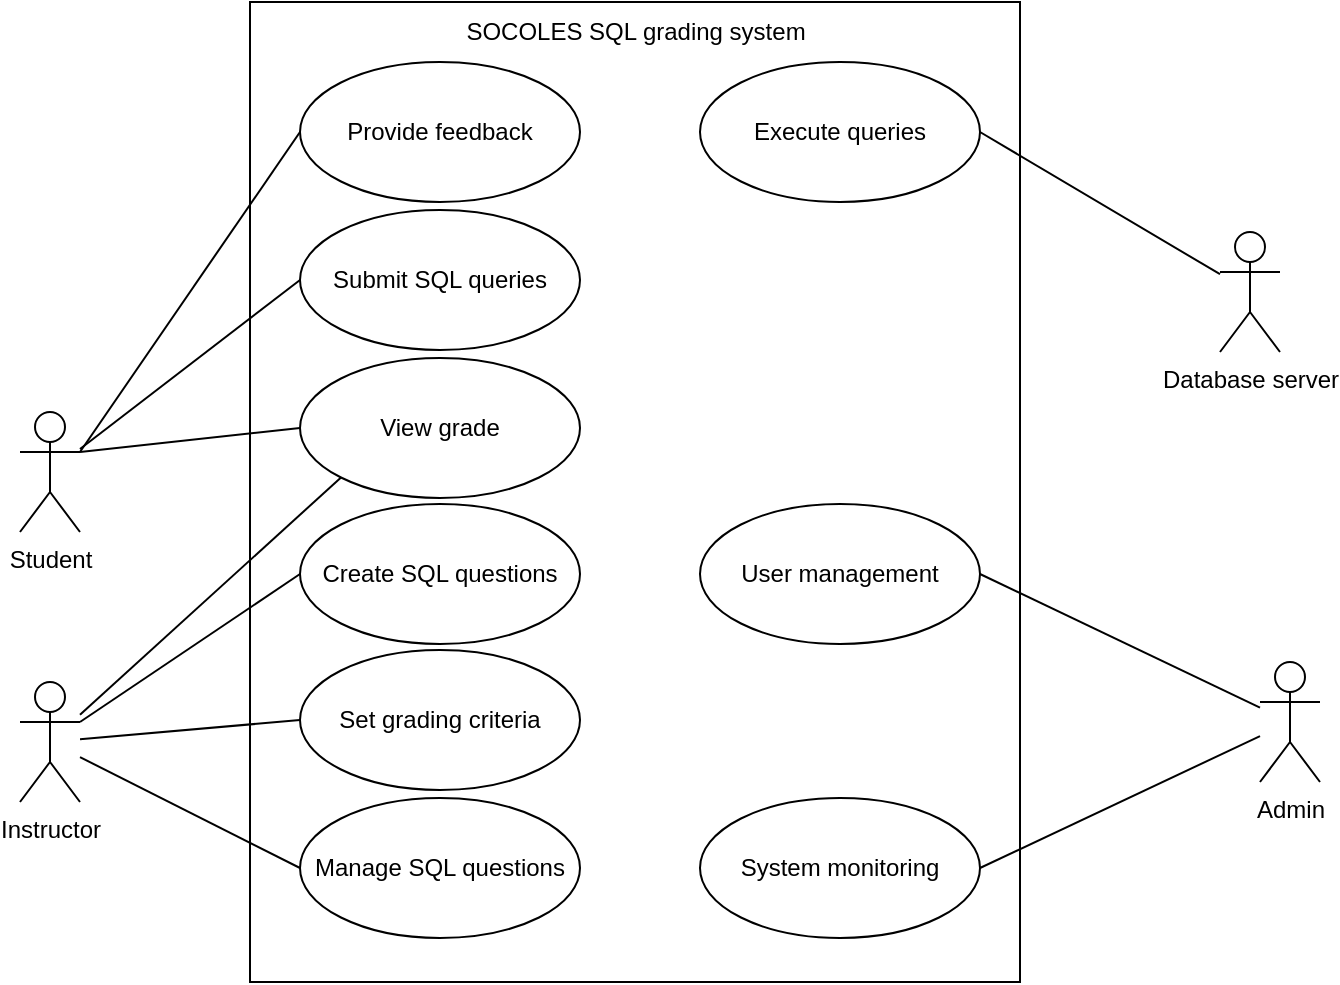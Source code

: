 <mxfile version="21.8.0" type="github" pages="11">
  <diagram name="use_case_diagram" id="K5QFB6ODwyQS_MXKduE2">
    <mxGraphModel dx="2074" dy="1131" grid="1" gridSize="10" guides="1" tooltips="1" connect="1" arrows="1" fold="1" page="1" pageScale="1" pageWidth="1100" pageHeight="850" math="0" shadow="0">
      <root>
        <mxCell id="0" />
        <mxCell id="1" parent="0" />
        <mxCell id="gqPCX6u2wLN93OPSgh7Q-28" value="" style="rounded=0;whiteSpace=wrap;html=1;fillColor=none;" parent="1" vertex="1">
          <mxGeometry x="345" y="100" width="385" height="490" as="geometry" />
        </mxCell>
        <mxCell id="gqPCX6u2wLN93OPSgh7Q-1" value="Student" style="shape=umlActor;verticalLabelPosition=bottom;verticalAlign=top;html=1;" parent="1" vertex="1">
          <mxGeometry x="230" y="305" width="30" height="60" as="geometry" />
        </mxCell>
        <mxCell id="gqPCX6u2wLN93OPSgh7Q-2" value="Submit SQL queries" style="ellipse;whiteSpace=wrap;html=1;" parent="1" vertex="1">
          <mxGeometry x="370" y="204" width="140" height="70" as="geometry" />
        </mxCell>
        <mxCell id="gqPCX6u2wLN93OPSgh7Q-3" value="View grade" style="ellipse;whiteSpace=wrap;html=1;" parent="1" vertex="1">
          <mxGeometry x="370" y="278" width="140" height="70" as="geometry" />
        </mxCell>
        <mxCell id="gqPCX6u2wLN93OPSgh7Q-7" value="" style="endArrow=none;html=1;rounded=0;entryX=0;entryY=0.5;entryDx=0;entryDy=0;" parent="1" source="gqPCX6u2wLN93OPSgh7Q-1" target="gqPCX6u2wLN93OPSgh7Q-2" edge="1">
          <mxGeometry width="50" height="50" relative="1" as="geometry">
            <mxPoint x="360" y="355" as="sourcePoint" />
            <mxPoint x="410" y="305" as="targetPoint" />
          </mxGeometry>
        </mxCell>
        <mxCell id="gqPCX6u2wLN93OPSgh7Q-8" value="Instructor" style="shape=umlActor;verticalLabelPosition=bottom;verticalAlign=top;html=1;" parent="1" vertex="1">
          <mxGeometry x="230" y="440" width="30" height="60" as="geometry" />
        </mxCell>
        <mxCell id="gqPCX6u2wLN93OPSgh7Q-9" value="" style="endArrow=none;html=1;rounded=0;entryX=0;entryY=0.5;entryDx=0;entryDy=0;exitX=1;exitY=0.333;exitDx=0;exitDy=0;exitPerimeter=0;" parent="1" source="gqPCX6u2wLN93OPSgh7Q-1" target="gqPCX6u2wLN93OPSgh7Q-3" edge="1">
          <mxGeometry width="50" height="50" relative="1" as="geometry">
            <mxPoint x="320" y="495" as="sourcePoint" />
            <mxPoint x="370" y="445" as="targetPoint" />
          </mxGeometry>
        </mxCell>
        <mxCell id="gqPCX6u2wLN93OPSgh7Q-10" value="" style="endArrow=none;html=1;rounded=0;exitX=0;exitY=1;exitDx=0;exitDy=0;" parent="1" source="gqPCX6u2wLN93OPSgh7Q-3" target="gqPCX6u2wLN93OPSgh7Q-8" edge="1">
          <mxGeometry width="50" height="50" relative="1" as="geometry">
            <mxPoint x="670" y="495" as="sourcePoint" />
            <mxPoint x="720" y="445" as="targetPoint" />
          </mxGeometry>
        </mxCell>
        <mxCell id="gqPCX6u2wLN93OPSgh7Q-11" value="Create SQL questions" style="ellipse;whiteSpace=wrap;html=1;" parent="1" vertex="1">
          <mxGeometry x="370" y="351" width="140" height="70" as="geometry" />
        </mxCell>
        <mxCell id="gqPCX6u2wLN93OPSgh7Q-12" value="Admin" style="shape=umlActor;verticalLabelPosition=bottom;verticalAlign=top;html=1;" parent="1" vertex="1">
          <mxGeometry x="850" y="430" width="30" height="60" as="geometry" />
        </mxCell>
        <mxCell id="gqPCX6u2wLN93OPSgh7Q-13" value="Database server" style="shape=umlActor;verticalLabelPosition=bottom;verticalAlign=top;html=1;" parent="1" vertex="1">
          <mxGeometry x="830" y="215" width="30" height="60" as="geometry" />
        </mxCell>
        <mxCell id="gqPCX6u2wLN93OPSgh7Q-14" value="Manage SQL questions" style="ellipse;whiteSpace=wrap;html=1;" parent="1" vertex="1">
          <mxGeometry x="370" y="498" width="140" height="70" as="geometry" />
        </mxCell>
        <mxCell id="gqPCX6u2wLN93OPSgh7Q-15" value="Set grading criteria" style="ellipse;whiteSpace=wrap;html=1;" parent="1" vertex="1">
          <mxGeometry x="370" y="424" width="140" height="70" as="geometry" />
        </mxCell>
        <mxCell id="gqPCX6u2wLN93OPSgh7Q-16" value="User management" style="ellipse;whiteSpace=wrap;html=1;" parent="1" vertex="1">
          <mxGeometry x="570" y="351" width="140" height="70" as="geometry" />
        </mxCell>
        <mxCell id="gqPCX6u2wLN93OPSgh7Q-17" value="System monitoring" style="ellipse;whiteSpace=wrap;html=1;" parent="1" vertex="1">
          <mxGeometry x="570" y="498" width="140" height="70" as="geometry" />
        </mxCell>
        <mxCell id="gqPCX6u2wLN93OPSgh7Q-18" value="Execute queries" style="ellipse;whiteSpace=wrap;html=1;" parent="1" vertex="1">
          <mxGeometry x="570" y="130" width="140" height="70" as="geometry" />
        </mxCell>
        <mxCell id="gqPCX6u2wLN93OPSgh7Q-21" value="" style="endArrow=none;html=1;rounded=0;exitX=0;exitY=0.5;exitDx=0;exitDy=0;entryX=1;entryY=0.333;entryDx=0;entryDy=0;entryPerimeter=0;" parent="1" source="gqPCX6u2wLN93OPSgh7Q-11" target="gqPCX6u2wLN93OPSgh7Q-8" edge="1">
          <mxGeometry width="50" height="50" relative="1" as="geometry">
            <mxPoint x="360" y="375" as="sourcePoint" />
            <mxPoint x="410" y="325" as="targetPoint" />
          </mxGeometry>
        </mxCell>
        <mxCell id="gqPCX6u2wLN93OPSgh7Q-22" value="" style="endArrow=none;html=1;rounded=0;exitX=0;exitY=0.5;exitDx=0;exitDy=0;" parent="1" source="gqPCX6u2wLN93OPSgh7Q-14" target="gqPCX6u2wLN93OPSgh7Q-8" edge="1">
          <mxGeometry width="50" height="50" relative="1" as="geometry">
            <mxPoint x="360" y="375" as="sourcePoint" />
            <mxPoint x="410" y="325" as="targetPoint" />
          </mxGeometry>
        </mxCell>
        <mxCell id="gqPCX6u2wLN93OPSgh7Q-23" value="" style="endArrow=none;html=1;rounded=0;exitX=0;exitY=0.5;exitDx=0;exitDy=0;" parent="1" source="gqPCX6u2wLN93OPSgh7Q-15" target="gqPCX6u2wLN93OPSgh7Q-8" edge="1">
          <mxGeometry width="50" height="50" relative="1" as="geometry">
            <mxPoint x="360" y="375" as="sourcePoint" />
            <mxPoint x="410" y="325" as="targetPoint" />
          </mxGeometry>
        </mxCell>
        <mxCell id="gqPCX6u2wLN93OPSgh7Q-24" value="" style="endArrow=none;html=1;rounded=0;exitX=1;exitY=0.5;exitDx=0;exitDy=0;" parent="1" source="gqPCX6u2wLN93OPSgh7Q-16" target="gqPCX6u2wLN93OPSgh7Q-12" edge="1">
          <mxGeometry width="50" height="50" relative="1" as="geometry">
            <mxPoint x="360" y="375" as="sourcePoint" />
            <mxPoint x="410" y="325" as="targetPoint" />
          </mxGeometry>
        </mxCell>
        <mxCell id="gqPCX6u2wLN93OPSgh7Q-25" value="" style="endArrow=none;html=1;rounded=0;entryX=1;entryY=0.5;entryDx=0;entryDy=0;" parent="1" source="gqPCX6u2wLN93OPSgh7Q-12" target="gqPCX6u2wLN93OPSgh7Q-17" edge="1">
          <mxGeometry width="50" height="50" relative="1" as="geometry">
            <mxPoint x="360" y="375" as="sourcePoint" />
            <mxPoint x="410" y="325" as="targetPoint" />
          </mxGeometry>
        </mxCell>
        <mxCell id="gqPCX6u2wLN93OPSgh7Q-26" value="" style="endArrow=none;html=1;rounded=0;exitX=1;exitY=0.5;exitDx=0;exitDy=0;" parent="1" source="gqPCX6u2wLN93OPSgh7Q-18" target="gqPCX6u2wLN93OPSgh7Q-13" edge="1">
          <mxGeometry width="50" height="50" relative="1" as="geometry">
            <mxPoint x="360" y="375" as="sourcePoint" />
            <mxPoint x="410" y="325" as="targetPoint" />
          </mxGeometry>
        </mxCell>
        <mxCell id="gqPCX6u2wLN93OPSgh7Q-29" value="SOCOLES SQL grading system" style="text;html=1;strokeColor=none;fillColor=none;align=center;verticalAlign=middle;whiteSpace=wrap;rounded=0;" parent="1" vertex="1">
          <mxGeometry x="437.5" y="100" width="200" height="30" as="geometry" />
        </mxCell>
        <mxCell id="xj8ioghSNsRUoO_5FEy_-1" value="Provide feedback" style="ellipse;whiteSpace=wrap;html=1;" vertex="1" parent="1">
          <mxGeometry x="370" y="130" width="140" height="70" as="geometry" />
        </mxCell>
        <mxCell id="xj8ioghSNsRUoO_5FEy_-2" value="" style="endArrow=none;html=1;rounded=0;entryX=0;entryY=0.5;entryDx=0;entryDy=0;exitX=1;exitY=0.333;exitDx=0;exitDy=0;exitPerimeter=0;" edge="1" parent="1" source="gqPCX6u2wLN93OPSgh7Q-1" target="xj8ioghSNsRUoO_5FEy_-1">
          <mxGeometry width="50" height="50" relative="1" as="geometry">
            <mxPoint x="270" y="334" as="sourcePoint" />
            <mxPoint x="380" y="255" as="targetPoint" />
          </mxGeometry>
        </mxCell>
      </root>
    </mxGraphModel>
  </diagram>
  <diagram id="BKdiOdD2DADcuT4MDQrx" name="student_activity_diagram">
    <mxGraphModel dx="2074" dy="1131" grid="1" gridSize="10" guides="1" tooltips="1" connect="1" arrows="1" fold="1" page="1" pageScale="1" pageWidth="1100" pageHeight="850" math="0" shadow="0">
      <root>
        <mxCell id="0" />
        <mxCell id="1" parent="0" />
        <mxCell id="b7tDfNSS2hKUfxKLz1on-4" value="" style="edgeStyle=orthogonalEdgeStyle;rounded=0;orthogonalLoop=1;jettySize=auto;html=1;" parent="1" source="F1yX7iIxj7R-M2cOFu5L-1" target="b7tDfNSS2hKUfxKLz1on-38" edge="1">
          <mxGeometry relative="1" as="geometry">
            <mxPoint x="395" y="230" as="targetPoint" />
          </mxGeometry>
        </mxCell>
        <mxCell id="F1yX7iIxj7R-M2cOFu5L-1" value="" style="ellipse;html=1;shape=startState;fillColor=#000000;strokeColor=#ff0000;" parent="1" vertex="1">
          <mxGeometry x="50" y="105" width="30" height="30" as="geometry" />
        </mxCell>
        <mxCell id="b7tDfNSS2hKUfxKLz1on-41" value="" style="edgeStyle=orthogonalEdgeStyle;rounded=0;orthogonalLoop=1;jettySize=auto;html=1;entryX=0;entryY=0.5;entryDx=0;entryDy=0;" parent="1" source="b7tDfNSS2hKUfxKLz1on-38" target="b7tDfNSS2hKUfxKLz1on-40" edge="1">
          <mxGeometry relative="1" as="geometry" />
        </mxCell>
        <mxCell id="b7tDfNSS2hKUfxKLz1on-38" value="Student logs in" style="rounded=1;whiteSpace=wrap;html=1;arcSize=40;fontColor=#000000;fillColor=#ffffc0;strokeColor=#ff0000;" parent="1" vertex="1">
          <mxGeometry x="190" y="100" width="120" height="40" as="geometry" />
        </mxCell>
        <mxCell id="b7tDfNSS2hKUfxKLz1on-47" value="" style="edgeStyle=orthogonalEdgeStyle;rounded=0;orthogonalLoop=1;jettySize=auto;html=1;" parent="1" source="b7tDfNSS2hKUfxKLz1on-40" target="b7tDfNSS2hKUfxKLz1on-46" edge="1">
          <mxGeometry relative="1" as="geometry" />
        </mxCell>
        <mxCell id="b7tDfNSS2hKUfxKLz1on-40" value="View available SQL questions" style="whiteSpace=wrap;html=1;fillColor=#ffffc0;strokeColor=#ff0000;fontColor=#000000;rounded=1;arcSize=40;" parent="1" vertex="1">
          <mxGeometry x="350" y="90" width="120" height="60" as="geometry" />
        </mxCell>
        <mxCell id="b7tDfNSS2hKUfxKLz1on-49" value="" style="edgeStyle=orthogonalEdgeStyle;rounded=0;orthogonalLoop=1;jettySize=auto;html=1;" parent="1" source="b7tDfNSS2hKUfxKLz1on-46" target="b7tDfNSS2hKUfxKLz1on-48" edge="1">
          <mxGeometry relative="1" as="geometry" />
        </mxCell>
        <mxCell id="b7tDfNSS2hKUfxKLz1on-46" value="Select a question to work on" style="whiteSpace=wrap;html=1;fillColor=#ffffc0;strokeColor=#ff0000;fontColor=#000000;rounded=1;arcSize=40;" parent="1" vertex="1">
          <mxGeometry x="520" y="90" width="120" height="60" as="geometry" />
        </mxCell>
        <mxCell id="b7tDfNSS2hKUfxKLz1on-51" value="" style="edgeStyle=orthogonalEdgeStyle;rounded=0;orthogonalLoop=1;jettySize=auto;html=1;" parent="1" source="b7tDfNSS2hKUfxKLz1on-48" target="b7tDfNSS2hKUfxKLz1on-50" edge="1">
          <mxGeometry relative="1" as="geometry" />
        </mxCell>
        <mxCell id="b7tDfNSS2hKUfxKLz1on-56" value="No" style="edgeLabel;html=1;align=center;verticalAlign=middle;resizable=0;points=[];" parent="b7tDfNSS2hKUfxKLz1on-51" vertex="1" connectable="0">
          <mxGeometry x="-0.007" y="-1" relative="1" as="geometry">
            <mxPoint as="offset" />
          </mxGeometry>
        </mxCell>
        <mxCell id="b7tDfNSS2hKUfxKLz1on-58" style="edgeStyle=orthogonalEdgeStyle;rounded=0;orthogonalLoop=1;jettySize=auto;html=1;entryX=0.5;entryY=0;entryDx=0;entryDy=0;exitX=0.5;exitY=0;exitDx=0;exitDy=0;" parent="1" source="b7tDfNSS2hKUfxKLz1on-48" target="b7tDfNSS2hKUfxKLz1on-46" edge="1">
          <mxGeometry relative="1" as="geometry">
            <Array as="points">
              <mxPoint x="727" y="30" />
              <mxPoint x="580" y="30" />
            </Array>
          </mxGeometry>
        </mxCell>
        <mxCell id="b7tDfNSS2hKUfxKLz1on-59" value="Yes" style="edgeLabel;html=1;align=center;verticalAlign=middle;resizable=0;points=[];" parent="b7tDfNSS2hKUfxKLz1on-58" vertex="1" connectable="0">
          <mxGeometry x="-0.097" y="-1" relative="1" as="geometry">
            <mxPoint as="offset" />
          </mxGeometry>
        </mxCell>
        <mxCell id="b7tDfNSS2hKUfxKLz1on-48" value="More questions?" style="rhombus;whiteSpace=wrap;html=1;fillColor=#ffffc0;strokeColor=#ff0000;fontColor=#000000;rounded=1;arcSize=40;" parent="1" vertex="1">
          <mxGeometry x="687" y="80" width="80" height="80" as="geometry" />
        </mxCell>
        <mxCell id="b7tDfNSS2hKUfxKLz1on-53" value="" style="edgeStyle=orthogonalEdgeStyle;rounded=0;orthogonalLoop=1;jettySize=auto;html=1;" parent="1" source="b7tDfNSS2hKUfxKLz1on-50" target="b7tDfNSS2hKUfxKLz1on-52" edge="1">
          <mxGeometry relative="1" as="geometry" />
        </mxCell>
        <mxCell id="b7tDfNSS2hKUfxKLz1on-50" value="Submit queries for grading" style="whiteSpace=wrap;html=1;fillColor=#ffffc0;strokeColor=#ff0000;fontColor=#000000;rounded=1;arcSize=40;" parent="1" vertex="1">
          <mxGeometry x="840" y="90" width="120" height="60" as="geometry" />
        </mxCell>
        <mxCell id="b7tDfNSS2hKUfxKLz1on-55" value="" style="edgeStyle=orthogonalEdgeStyle;rounded=0;orthogonalLoop=1;jettySize=auto;html=1;" parent="1" source="b7tDfNSS2hKUfxKLz1on-52" target="b7tDfNSS2hKUfxKLz1on-54" edge="1">
          <mxGeometry relative="1" as="geometry" />
        </mxCell>
        <mxCell id="b7tDfNSS2hKUfxKLz1on-57" value="Grade and feedback" style="edgeLabel;html=1;align=center;verticalAlign=middle;resizable=0;points=[];" parent="b7tDfNSS2hKUfxKLz1on-55" vertex="1" connectable="0">
          <mxGeometry x="-0.208" y="-1" relative="1" as="geometry">
            <mxPoint as="offset" />
          </mxGeometry>
        </mxCell>
        <mxCell id="b7tDfNSS2hKUfxKLz1on-52" value="Grading&lt;br&gt;&amp;lt;To be expanded&amp;gt;" style="whiteSpace=wrap;html=1;fillColor=#ffffc0;strokeColor=#ff0000;fontColor=#000000;rounded=1;arcSize=40;gradientColor=none;dashed=1;dashPattern=1 4;" parent="1" vertex="1">
          <mxGeometry x="840" y="188" width="120" height="60" as="geometry" />
        </mxCell>
        <mxCell id="b7tDfNSS2hKUfxKLz1on-61" value="" style="edgeStyle=orthogonalEdgeStyle;rounded=0;orthogonalLoop=1;jettySize=auto;html=1;" parent="1" source="b7tDfNSS2hKUfxKLz1on-54" target="b7tDfNSS2hKUfxKLz1on-60" edge="1">
          <mxGeometry relative="1" as="geometry" />
        </mxCell>
        <mxCell id="b7tDfNSS2hKUfxKLz1on-54" value="Notify student of grading outcome" style="whiteSpace=wrap;html=1;fillColor=#ffffc0;strokeColor=#ff0000;fontColor=#000000;rounded=1;arcSize=40;" parent="1" vertex="1">
          <mxGeometry x="570" y="190" width="120" height="60" as="geometry" />
        </mxCell>
        <mxCell id="b7tDfNSS2hKUfxKLz1on-63" value="" style="edgeStyle=orthogonalEdgeStyle;rounded=0;orthogonalLoop=1;jettySize=auto;html=1;" parent="1" source="b7tDfNSS2hKUfxKLz1on-60" target="b7tDfNSS2hKUfxKLz1on-62" edge="1">
          <mxGeometry relative="1" as="geometry" />
        </mxCell>
        <mxCell id="b7tDfNSS2hKUfxKLz1on-60" value="Review grade and feedback given" style="whiteSpace=wrap;html=1;fillColor=#ffffc0;strokeColor=#ff0000;fontColor=#000000;rounded=1;arcSize=40;" parent="1" vertex="1">
          <mxGeometry x="410" y="190" width="120" height="60" as="geometry" />
        </mxCell>
        <mxCell id="b7tDfNSS2hKUfxKLz1on-65" value="" style="edgeStyle=orthogonalEdgeStyle;rounded=0;orthogonalLoop=1;jettySize=auto;html=1;" parent="1" source="b7tDfNSS2hKUfxKLz1on-62" target="b7tDfNSS2hKUfxKLz1on-64" edge="1">
          <mxGeometry relative="1" as="geometry" />
        </mxCell>
        <mxCell id="b7tDfNSS2hKUfxKLz1on-66" value="No" style="edgeLabel;html=1;align=center;verticalAlign=middle;resizable=0;points=[];" parent="b7tDfNSS2hKUfxKLz1on-65" vertex="1" connectable="0">
          <mxGeometry x="-0.059" relative="1" as="geometry">
            <mxPoint as="offset" />
          </mxGeometry>
        </mxCell>
        <mxCell id="b7tDfNSS2hKUfxKLz1on-71" value="" style="edgeStyle=orthogonalEdgeStyle;rounded=0;orthogonalLoop=1;jettySize=auto;html=1;" parent="1" source="b7tDfNSS2hKUfxKLz1on-62" target="b7tDfNSS2hKUfxKLz1on-70" edge="1">
          <mxGeometry relative="1" as="geometry" />
        </mxCell>
        <mxCell id="7M0HMzCh2Cs9HQLZpYsI-1" value="Yes" style="edgeLabel;html=1;align=center;verticalAlign=middle;resizable=0;points=[];" vertex="1" connectable="0" parent="b7tDfNSS2hKUfxKLz1on-71">
          <mxGeometry x="-0.2" y="-2" relative="1" as="geometry">
            <mxPoint as="offset" />
          </mxGeometry>
        </mxCell>
        <mxCell id="b7tDfNSS2hKUfxKLz1on-62" value="Satisfied" style="rhombus;whiteSpace=wrap;html=1;fillColor=#ffffc0;strokeColor=#ff0000;fontColor=#000000;rounded=1;arcSize=40;" parent="1" vertex="1">
          <mxGeometry x="430" y="300" width="80" height="80" as="geometry" />
        </mxCell>
        <mxCell id="b7tDfNSS2hKUfxKLz1on-68" value="" style="edgeStyle=orthogonalEdgeStyle;rounded=0;orthogonalLoop=1;jettySize=auto;html=1;" parent="1" source="b7tDfNSS2hKUfxKLz1on-64" target="b7tDfNSS2hKUfxKLz1on-67" edge="1">
          <mxGeometry relative="1" as="geometry" />
        </mxCell>
        <mxCell id="b7tDfNSS2hKUfxKLz1on-64" value="Write a complaint" style="whiteSpace=wrap;html=1;fillColor=#ffffc0;strokeColor=#ff0000;fontColor=#000000;rounded=1;arcSize=40;" parent="1" vertex="1">
          <mxGeometry x="590" y="310" width="120" height="60" as="geometry" />
        </mxCell>
        <mxCell id="b7tDfNSS2hKUfxKLz1on-69" style="edgeStyle=orthogonalEdgeStyle;rounded=0;orthogonalLoop=1;jettySize=auto;html=1;entryX=0.5;entryY=1;entryDx=0;entryDy=0;exitX=0.5;exitY=0;exitDx=0;exitDy=0;" parent="1" source="b7tDfNSS2hKUfxKLz1on-67" target="b7tDfNSS2hKUfxKLz1on-54" edge="1">
          <mxGeometry relative="1" as="geometry" />
        </mxCell>
        <mxCell id="7M0HMzCh2Cs9HQLZpYsI-2" value="Grade and feedback" style="edgeLabel;html=1;align=center;verticalAlign=middle;resizable=0;points=[];" vertex="1" connectable="0" parent="b7tDfNSS2hKUfxKLz1on-69">
          <mxGeometry x="0.026" y="-3" relative="1" as="geometry">
            <mxPoint as="offset" />
          </mxGeometry>
        </mxCell>
        <mxCell id="b7tDfNSS2hKUfxKLz1on-67" value="Manual grading&lt;br&gt;&amp;lt;To be expanded&amp;gt;" style="whiteSpace=wrap;html=1;fillColor=#ffffc0;strokeColor=#ff0000;fontColor=#000000;rounded=1;arcSize=40;dashed=1;dashPattern=1 4;" parent="1" vertex="1">
          <mxGeometry x="840" y="310" width="120" height="60" as="geometry" />
        </mxCell>
        <mxCell id="b7tDfNSS2hKUfxKLz1on-73" value="" style="edgeStyle=orthogonalEdgeStyle;rounded=0;orthogonalLoop=1;jettySize=auto;html=1;" parent="1" source="b7tDfNSS2hKUfxKLz1on-70" target="b7tDfNSS2hKUfxKLz1on-72" edge="1">
          <mxGeometry relative="1" as="geometry" />
        </mxCell>
        <mxCell id="b7tDfNSS2hKUfxKLz1on-70" value="Review grading process" style="whiteSpace=wrap;html=1;fillColor=#ffffc0;strokeColor=#ff0000;fontColor=#000000;rounded=1;arcSize=40;" parent="1" vertex="1">
          <mxGeometry x="260" y="310" width="120" height="60" as="geometry" />
        </mxCell>
        <mxCell id="b7tDfNSS2hKUfxKLz1on-75" style="edgeStyle=orthogonalEdgeStyle;rounded=0;orthogonalLoop=1;jettySize=auto;html=1;entryX=0.5;entryY=1;entryDx=0;entryDy=0;" parent="1" source="b7tDfNSS2hKUfxKLz1on-72" target="b7tDfNSS2hKUfxKLz1on-74" edge="1">
          <mxGeometry relative="1" as="geometry" />
        </mxCell>
        <mxCell id="b7tDfNSS2hKUfxKLz1on-72" value="Save review" style="whiteSpace=wrap;html=1;fillColor=#ffffc0;strokeColor=#ff0000;fontColor=#000000;rounded=1;arcSize=40;" parent="1" vertex="1">
          <mxGeometry x="90" y="310" width="120" height="60" as="geometry" />
        </mxCell>
        <mxCell id="b7tDfNSS2hKUfxKLz1on-74" value="" style="ellipse;html=1;shape=endState;fillColor=#000000;strokeColor=#ff0000;" parent="1" vertex="1">
          <mxGeometry x="135" y="240" width="30" height="30" as="geometry" />
        </mxCell>
      </root>
    </mxGraphModel>
  </diagram>
  <diagram id="_tO7BsSuiXUsQgSbml2h" name="model_queries_activity_diagram">
    <mxGraphModel dx="2074" dy="1131" grid="1" gridSize="10" guides="1" tooltips="1" connect="1" arrows="1" fold="1" page="1" pageScale="1" pageWidth="1100" pageHeight="850" math="0" shadow="0">
      <root>
        <mxCell id="0" />
        <mxCell id="1" parent="0" />
        <mxCell id="vMhbMT2B7K8jtau2T5D6-10" style="edgeStyle=orthogonalEdgeStyle;rounded=0;orthogonalLoop=1;jettySize=auto;html=1;entryX=0;entryY=0.5;entryDx=0;entryDy=0;" parent="1" source="vMhbMT2B7K8jtau2T5D6-1" target="vMhbMT2B7K8jtau2T5D6-8" edge="1">
          <mxGeometry relative="1" as="geometry" />
        </mxCell>
        <mxCell id="vMhbMT2B7K8jtau2T5D6-11" value="Model queries" style="edgeLabel;html=1;align=center;verticalAlign=middle;resizable=0;points=[];" parent="vMhbMT2B7K8jtau2T5D6-10" vertex="1" connectable="0">
          <mxGeometry x="0.417" y="-3" relative="1" as="geometry">
            <mxPoint x="-26" as="offset" />
          </mxGeometry>
        </mxCell>
        <mxCell id="vMhbMT2B7K8jtau2T5D6-1" value="" style="ellipse;html=1;shape=startState;fillColor=#000000;strokeColor=#ff0000;" parent="1" vertex="1">
          <mxGeometry x="70" y="32" width="30" height="30" as="geometry" />
        </mxCell>
        <mxCell id="Pt6GJYVAmNEWMyFD2yqu-3" value="" style="edgeStyle=orthogonalEdgeStyle;rounded=0;orthogonalLoop=1;jettySize=auto;html=1;entryX=0;entryY=0.5;entryDx=0;entryDy=0;" parent="1" source="vMhbMT2B7K8jtau2T5D6-8" target="Pt6GJYVAmNEWMyFD2yqu-4" edge="1">
          <mxGeometry relative="1" as="geometry">
            <mxPoint x="485" y="182" as="targetPoint" />
          </mxGeometry>
        </mxCell>
        <mxCell id="vMhbMT2B7K8jtau2T5D6-8" value="Wait for all queries" style="rounded=1;whiteSpace=wrap;html=1;arcSize=40;fontColor=#000000;fillColor=#ffffc0;strokeColor=#ff0000;" parent="1" vertex="1">
          <mxGeometry x="234" y="27" width="120" height="40" as="geometry" />
        </mxCell>
        <mxCell id="Pt6GJYVAmNEWMyFD2yqu-8" value="" style="edgeStyle=orthogonalEdgeStyle;rounded=0;orthogonalLoop=1;jettySize=auto;html=1;" parent="1" source="Pt6GJYVAmNEWMyFD2yqu-4" target="Pt6GJYVAmNEWMyFD2yqu-7" edge="1">
          <mxGeometry relative="1" as="geometry" />
        </mxCell>
        <mxCell id="Pt6GJYVAmNEWMyFD2yqu-4" value="Fetch query&amp;nbsp;" style="whiteSpace=wrap;html=1;fillColor=#ffffc0;strokeColor=#ff0000;fontColor=#000000;rounded=1;arcSize=40;" parent="1" vertex="1">
          <mxGeometry x="396" y="17" width="120" height="60" as="geometry" />
        </mxCell>
        <mxCell id="amM6yZLe_jGc_D2cL5Lo-3" style="edgeStyle=orthogonalEdgeStyle;rounded=0;orthogonalLoop=1;jettySize=auto;html=1;entryX=0.5;entryY=0;entryDx=0;entryDy=0;" edge="1" parent="1" source="Pt6GJYVAmNEWMyFD2yqu-7" target="Pt6GJYVAmNEWMyFD2yqu-14">
          <mxGeometry relative="1" as="geometry" />
        </mxCell>
        <mxCell id="amM6yZLe_jGc_D2cL5Lo-4" value="Yes" style="edgeLabel;html=1;align=center;verticalAlign=middle;resizable=0;points=[];" vertex="1" connectable="0" parent="amM6yZLe_jGc_D2cL5Lo-3">
          <mxGeometry x="-0.287" relative="1" as="geometry">
            <mxPoint y="-4" as="offset" />
          </mxGeometry>
        </mxCell>
        <mxCell id="amM6yZLe_jGc_D2cL5Lo-5" style="edgeStyle=orthogonalEdgeStyle;rounded=0;orthogonalLoop=1;jettySize=auto;html=1;" edge="1" parent="1" source="Pt6GJYVAmNEWMyFD2yqu-7" target="dd6czuQb73cUSp7vRstK-34">
          <mxGeometry relative="1" as="geometry">
            <Array as="points">
              <mxPoint x="630" y="110" />
              <mxPoint x="500" y="110" />
            </Array>
          </mxGeometry>
        </mxCell>
        <mxCell id="amM6yZLe_jGc_D2cL5Lo-6" style="edgeStyle=orthogonalEdgeStyle;rounded=0;orthogonalLoop=1;jettySize=auto;html=1;entryX=0.5;entryY=0;entryDx=0;entryDy=0;" edge="1" parent="1" source="Pt6GJYVAmNEWMyFD2yqu-7" target="Pt6GJYVAmNEWMyFD2yqu-16">
          <mxGeometry relative="1" as="geometry">
            <Array as="points">
              <mxPoint x="630" y="110" />
              <mxPoint x="765" y="110" />
            </Array>
          </mxGeometry>
        </mxCell>
        <mxCell id="amM6yZLe_jGc_D2cL5Lo-7" style="edgeStyle=orthogonalEdgeStyle;rounded=0;orthogonalLoop=1;jettySize=auto;html=1;" edge="1" parent="1" source="Pt6GJYVAmNEWMyFD2yqu-7" target="Pt6GJYVAmNEWMyFD2yqu-19">
          <mxGeometry relative="1" as="geometry">
            <Array as="points">
              <mxPoint x="630" y="110" />
              <mxPoint x="900" y="110" />
            </Array>
          </mxGeometry>
        </mxCell>
        <mxCell id="amM6yZLe_jGc_D2cL5Lo-8" style="edgeStyle=orthogonalEdgeStyle;rounded=0;orthogonalLoop=1;jettySize=auto;html=1;entryX=0;entryY=0.5;entryDx=0;entryDy=0;" edge="1" parent="1" source="Pt6GJYVAmNEWMyFD2yqu-7" target="Pt6GJYVAmNEWMyFD2yqu-9">
          <mxGeometry relative="1" as="geometry" />
        </mxCell>
        <mxCell id="amM6yZLe_jGc_D2cL5Lo-9" value="No" style="edgeLabel;html=1;align=center;verticalAlign=middle;resizable=0;points=[];" vertex="1" connectable="0" parent="amM6yZLe_jGc_D2cL5Lo-8">
          <mxGeometry x="-0.406" relative="1" as="geometry">
            <mxPoint y="1" as="offset" />
          </mxGeometry>
        </mxCell>
        <mxCell id="Pt6GJYVAmNEWMyFD2yqu-7" value="Is it parseable?" style="rhombus;whiteSpace=wrap;html=1;fillColor=#ffffc0;strokeColor=#ff0000;fontColor=#000000;rounded=1;arcSize=40;" parent="1" vertex="1">
          <mxGeometry x="590" y="6.5" width="80" height="80" as="geometry" />
        </mxCell>
        <mxCell id="Pt6GJYVAmNEWMyFD2yqu-12" value="" style="edgeStyle=orthogonalEdgeStyle;rounded=0;orthogonalLoop=1;jettySize=auto;html=1;" parent="1" source="Pt6GJYVAmNEWMyFD2yqu-9" target="Pt6GJYVAmNEWMyFD2yqu-11" edge="1">
          <mxGeometry relative="1" as="geometry" />
        </mxCell>
        <mxCell id="Pt6GJYVAmNEWMyFD2yqu-9" value="Delete query" style="whiteSpace=wrap;html=1;fillColor=#ffffc0;strokeColor=#ff0000;fontColor=#000000;rounded=1;arcSize=40;" parent="1" vertex="1">
          <mxGeometry x="720" y="17" width="120" height="60" as="geometry" />
        </mxCell>
        <mxCell id="Pt6GJYVAmNEWMyFD2yqu-11" value="Alert instructor" style="whiteSpace=wrap;html=1;fillColor=#ffffc0;strokeColor=#ff0000;fontColor=#000000;rounded=1;arcSize=40;" parent="1" vertex="1">
          <mxGeometry x="870" y="17" width="120" height="60" as="geometry" />
        </mxCell>
        <mxCell id="Pt6GJYVAmNEWMyFD2yqu-59" style="edgeStyle=orthogonalEdgeStyle;rounded=0;orthogonalLoop=1;jettySize=auto;html=1;" parent="1" source="Pt6GJYVAmNEWMyFD2yqu-14" target="Pt6GJYVAmNEWMyFD2yqu-58" edge="1">
          <mxGeometry relative="1" as="geometry" />
        </mxCell>
        <mxCell id="Pt6GJYVAmNEWMyFD2yqu-14" value="Create AST" style="whiteSpace=wrap;html=1;fillColor=#ffffc0;strokeColor=#ff0000;fontColor=#000000;rounded=1;arcSize=40;" parent="1" vertex="1">
          <mxGeometry x="570" y="130" width="120" height="60" as="geometry" />
        </mxCell>
        <mxCell id="Pt6GJYVAmNEWMyFD2yqu-62" style="edgeStyle=orthogonalEdgeStyle;rounded=0;orthogonalLoop=1;jettySize=auto;html=1;" parent="1" source="Pt6GJYVAmNEWMyFD2yqu-16" target="Pt6GJYVAmNEWMyFD2yqu-60" edge="1">
          <mxGeometry relative="1" as="geometry" />
        </mxCell>
        <mxCell id="Pt6GJYVAmNEWMyFD2yqu-16" value="Fingerprint" style="whiteSpace=wrap;html=1;fillColor=#ffffc0;strokeColor=#ff0000;fontColor=#000000;rounded=1;arcSize=40;" parent="1" vertex="1">
          <mxGeometry x="705" y="130" width="120" height="60" as="geometry" />
        </mxCell>
        <mxCell id="Pt6GJYVAmNEWMyFD2yqu-63" style="edgeStyle=orthogonalEdgeStyle;rounded=0;orthogonalLoop=1;jettySize=auto;html=1;" parent="1" source="Pt6GJYVAmNEWMyFD2yqu-19" target="Pt6GJYVAmNEWMyFD2yqu-61" edge="1">
          <mxGeometry relative="1" as="geometry" />
        </mxCell>
        <mxCell id="Pt6GJYVAmNEWMyFD2yqu-19" value="Execute" style="whiteSpace=wrap;html=1;fillColor=#ffffc0;strokeColor=#ff0000;fontColor=#000000;rounded=1;arcSize=40;" parent="1" vertex="1">
          <mxGeometry x="840" y="131" width="120" height="60" as="geometry" />
        </mxCell>
        <mxCell id="dd6czuQb73cUSp7vRstK-109" style="edgeStyle=orthogonalEdgeStyle;rounded=0;orthogonalLoop=1;jettySize=auto;html=1;entryX=0.5;entryY=0;entryDx=0;entryDy=0;" parent="1" source="Pt6GJYVAmNEWMyFD2yqu-58" target="55IkEZltrYL_3cAIpjH0-3" edge="1">
          <mxGeometry relative="1" as="geometry">
            <mxPoint x="635" y="453" as="targetPoint" />
          </mxGeometry>
        </mxCell>
        <mxCell id="Pt6GJYVAmNEWMyFD2yqu-58" value="«datastore»&lt;br&gt;&lt;b&gt;Model AST&lt;/b&gt;" style="html=1;whiteSpace=wrap;" parent="1" vertex="1">
          <mxGeometry x="575" y="217" width="110" height="50" as="geometry" />
        </mxCell>
        <mxCell id="dd6czuQb73cUSp7vRstK-110" style="edgeStyle=orthogonalEdgeStyle;rounded=0;orthogonalLoop=1;jettySize=auto;html=1;entryX=0.5;entryY=0;entryDx=0;entryDy=0;" parent="1" source="Pt6GJYVAmNEWMyFD2yqu-60" target="55IkEZltrYL_3cAIpjH0-3" edge="1">
          <mxGeometry relative="1" as="geometry">
            <mxPoint x="635" y="453" as="targetPoint" />
          </mxGeometry>
        </mxCell>
        <mxCell id="Pt6GJYVAmNEWMyFD2yqu-60" value="«datastore»&lt;br&gt;&lt;b&gt;Model Fingerprint&lt;/b&gt;" style="html=1;whiteSpace=wrap;" parent="1" vertex="1">
          <mxGeometry x="710" y="217" width="110" height="50" as="geometry" />
        </mxCell>
        <mxCell id="amM6yZLe_jGc_D2cL5Lo-11" style="edgeStyle=orthogonalEdgeStyle;rounded=0;orthogonalLoop=1;jettySize=auto;html=1;" edge="1" parent="1" source="Pt6GJYVAmNEWMyFD2yqu-61" target="55IkEZltrYL_3cAIpjH0-3">
          <mxGeometry relative="1" as="geometry">
            <Array as="points">
              <mxPoint x="900" y="300" />
              <mxPoint x="696" y="300" />
            </Array>
          </mxGeometry>
        </mxCell>
        <mxCell id="Pt6GJYVAmNEWMyFD2yqu-61" value="«datastore»&lt;br&gt;&lt;b&gt;Model Output&lt;/b&gt;" style="html=1;whiteSpace=wrap;" parent="1" vertex="1">
          <mxGeometry x="845" y="217" width="110" height="50" as="geometry" />
        </mxCell>
        <mxCell id="55IkEZltrYL_3cAIpjH0-2" style="edgeStyle=orthogonalEdgeStyle;rounded=0;orthogonalLoop=1;jettySize=auto;html=1;entryX=0.5;entryY=1;entryDx=0;entryDy=0;exitX=0.5;exitY=0;exitDx=0;exitDy=0;" edge="1" parent="1" source="Pt6GJYVAmNEWMyFD2yqu-65" target="55IkEZltrYL_3cAIpjH0-1">
          <mxGeometry relative="1" as="geometry">
            <mxPoint x="211" y="262.5" as="sourcePoint" />
          </mxGeometry>
        </mxCell>
        <mxCell id="Pt6GJYVAmNEWMyFD2yqu-65" value="«datastore»&lt;br&gt;&lt;b&gt;Model query&lt;/b&gt;" style="html=1;whiteSpace=wrap;" parent="1" vertex="1">
          <mxGeometry x="140" y="232" width="110" height="50" as="geometry" />
        </mxCell>
        <mxCell id="55IkEZltrYL_3cAIpjH0-13" style="edgeStyle=orthogonalEdgeStyle;rounded=0;orthogonalLoop=1;jettySize=auto;html=1;entryX=1;entryY=0.5;entryDx=0;entryDy=0;" edge="1" parent="1" source="Pt6GJYVAmNEWMyFD2yqu-79" target="Pt6GJYVAmNEWMyFD2yqu-83">
          <mxGeometry relative="1" as="geometry" />
        </mxCell>
        <mxCell id="Pt6GJYVAmNEWMyFD2yqu-79" value="fetch&amp;nbsp; query" style="whiteSpace=wrap;html=1;fillColor=#ffffc0;strokeColor=#ff0000;fontColor=#000000;rounded=1;arcSize=40;" parent="1" vertex="1">
          <mxGeometry x="790" y="410" width="120" height="60" as="geometry" />
        </mxCell>
        <mxCell id="Pt6GJYVAmNEWMyFD2yqu-90" value="" style="edgeStyle=orthogonalEdgeStyle;rounded=0;orthogonalLoop=1;jettySize=auto;html=1;" parent="1" source="Pt6GJYVAmNEWMyFD2yqu-83" target="Pt6GJYVAmNEWMyFD2yqu-89" edge="1">
          <mxGeometry relative="1" as="geometry" />
        </mxCell>
        <mxCell id="Pt6GJYVAmNEWMyFD2yqu-91" value="No" style="edgeLabel;html=1;align=center;verticalAlign=middle;resizable=0;points=[];" parent="Pt6GJYVAmNEWMyFD2yqu-90" vertex="1" connectable="0">
          <mxGeometry x="-0.289" y="1" relative="1" as="geometry">
            <mxPoint as="offset" />
          </mxGeometry>
        </mxCell>
        <mxCell id="55IkEZltrYL_3cAIpjH0-14" style="edgeStyle=orthogonalEdgeStyle;rounded=0;orthogonalLoop=1;jettySize=auto;html=1;entryX=0.5;entryY=1;entryDx=0;entryDy=0;exitX=0.5;exitY=1;exitDx=0;exitDy=0;" edge="1" parent="1" source="Pt6GJYVAmNEWMyFD2yqu-83" target="Pt6GJYVAmNEWMyFD2yqu-85">
          <mxGeometry relative="1" as="geometry" />
        </mxCell>
        <mxCell id="55IkEZltrYL_3cAIpjH0-15" value="Yes" style="edgeLabel;html=1;align=center;verticalAlign=middle;resizable=0;points=[];" vertex="1" connectable="0" parent="55IkEZltrYL_3cAIpjH0-14">
          <mxGeometry x="-0.081" y="-1" relative="1" as="geometry">
            <mxPoint as="offset" />
          </mxGeometry>
        </mxCell>
        <mxCell id="Pt6GJYVAmNEWMyFD2yqu-83" value="has same data as rest?" style="rhombus;whiteSpace=wrap;html=1;fillColor=#ffffc0;strokeColor=#ff0000;fontColor=#000000;rounded=1;arcSize=40;" parent="1" vertex="1">
          <mxGeometry x="610" y="400" width="80" height="80" as="geometry" />
        </mxCell>
        <mxCell id="4xe7kg481OWx2-Gu4G6s-1" style="edgeStyle=orthogonalEdgeStyle;rounded=0;orthogonalLoop=1;jettySize=auto;html=1;entryX=0.5;entryY=1;entryDx=0;entryDy=0;" edge="1" parent="1" source="Pt6GJYVAmNEWMyFD2yqu-85" target="Pt6GJYVAmNEWMyFD2yqu-65">
          <mxGeometry relative="1" as="geometry" />
        </mxCell>
        <mxCell id="Pt6GJYVAmNEWMyFD2yqu-85" value="Mark correct" style="whiteSpace=wrap;html=1;fillColor=#ffffc0;strokeColor=#ff0000;fontColor=#000000;rounded=1;arcSize=40;" parent="1" vertex="1">
          <mxGeometry x="135" y="310" width="120" height="60" as="geometry" />
        </mxCell>
        <mxCell id="55IkEZltrYL_3cAIpjH0-8" style="edgeStyle=orthogonalEdgeStyle;rounded=0;orthogonalLoop=1;jettySize=auto;html=1;" edge="1" parent="1" source="Pt6GJYVAmNEWMyFD2yqu-89" target="t-emXWIyBCzci68CVBiZ-3">
          <mxGeometry relative="1" as="geometry" />
        </mxCell>
        <mxCell id="Pt6GJYVAmNEWMyFD2yqu-89" value="Alert instructor" style="whiteSpace=wrap;html=1;fillColor=#ffffc0;strokeColor=#ff0000;fontColor=#000000;rounded=1;arcSize=40;" parent="1" vertex="1">
          <mxGeometry x="330" y="370" width="120" height="60" as="geometry" />
        </mxCell>
        <mxCell id="dd6czuQb73cUSp7vRstK-37" style="edgeStyle=orthogonalEdgeStyle;rounded=0;orthogonalLoop=1;jettySize=auto;html=1;" parent="1" source="dd6czuQb73cUSp7vRstK-34" target="dd6czuQb73cUSp7vRstK-35" edge="1">
          <mxGeometry relative="1" as="geometry" />
        </mxCell>
        <mxCell id="dd6czuQb73cUSp7vRstK-34" value="Mark parseable" style="whiteSpace=wrap;html=1;fillColor=#ffffc0;strokeColor=#ff0000;fontColor=#000000;rounded=1;arcSize=40;" parent="1" vertex="1">
          <mxGeometry x="440" y="130" width="120" height="60" as="geometry" />
        </mxCell>
        <mxCell id="amM6yZLe_jGc_D2cL5Lo-10" style="edgeStyle=orthogonalEdgeStyle;rounded=0;orthogonalLoop=1;jettySize=auto;html=1;entryX=0.5;entryY=0;entryDx=0;entryDy=0;" edge="1" parent="1" source="dd6czuQb73cUSp7vRstK-35" target="55IkEZltrYL_3cAIpjH0-3">
          <mxGeometry relative="1" as="geometry">
            <Array as="points">
              <mxPoint x="500" y="300" />
              <mxPoint x="696" y="300" />
            </Array>
          </mxGeometry>
        </mxCell>
        <mxCell id="dd6czuQb73cUSp7vRstK-35" value="«datastore»&lt;br&gt;&lt;b&gt;Parseable&lt;/b&gt;" style="html=1;whiteSpace=wrap;" parent="1" vertex="1">
          <mxGeometry x="445" y="217" width="110" height="50" as="geometry" />
        </mxCell>
        <mxCell id="t-emXWIyBCzci68CVBiZ-3" value="" style="ellipse;html=1;shape=endState;fillColor=#000000;strokeColor=#ff0000;" vertex="1" parent="1">
          <mxGeometry x="375" y="302.5" width="30" height="30" as="geometry" />
        </mxCell>
        <mxCell id="4xe7kg481OWx2-Gu4G6s-2" style="edgeStyle=orthogonalEdgeStyle;rounded=0;orthogonalLoop=1;jettySize=auto;html=1;entryX=0.5;entryY=1;entryDx=0;entryDy=0;exitX=0;exitY=0.5;exitDx=0;exitDy=0;" edge="1" parent="1" source="55IkEZltrYL_3cAIpjH0-1" target="Pt6GJYVAmNEWMyFD2yqu-79">
          <mxGeometry relative="1" as="geometry">
            <Array as="points">
              <mxPoint x="115" y="170" />
              <mxPoint x="115" y="562" />
              <mxPoint x="850" y="562" />
            </Array>
          </mxGeometry>
        </mxCell>
        <mxCell id="4xe7kg481OWx2-Gu4G6s-3" value="Yes" style="edgeLabel;html=1;align=center;verticalAlign=middle;resizable=0;points=[];" vertex="1" connectable="0" parent="4xe7kg481OWx2-Gu4G6s-2">
          <mxGeometry x="-0.345" y="2" relative="1" as="geometry">
            <mxPoint as="offset" />
          </mxGeometry>
        </mxCell>
        <mxCell id="amM6yZLe_jGc_D2cL5Lo-2" value="" style="edgeStyle=orthogonalEdgeStyle;rounded=0;orthogonalLoop=1;jettySize=auto;html=1;" edge="1" parent="1" source="55IkEZltrYL_3cAIpjH0-1" target="amM6yZLe_jGc_D2cL5Lo-1">
          <mxGeometry relative="1" as="geometry" />
        </mxCell>
        <mxCell id="amM6yZLe_jGc_D2cL5Lo-16" value="No" style="edgeLabel;html=1;align=center;verticalAlign=middle;resizable=0;points=[];" vertex="1" connectable="0" parent="amM6yZLe_jGc_D2cL5Lo-2">
          <mxGeometry x="-0.238" relative="1" as="geometry">
            <mxPoint as="offset" />
          </mxGeometry>
        </mxCell>
        <mxCell id="55IkEZltrYL_3cAIpjH0-1" value="Is there another query?" style="rhombus;whiteSpace=wrap;html=1;fillColor=#ffffc0;strokeColor=#ff0000;fontColor=#000000;rounded=1;arcSize=40;" vertex="1" parent="1">
          <mxGeometry x="155" y="130" width="80" height="80" as="geometry" />
        </mxCell>
        <mxCell id="amM6yZLe_jGc_D2cL5Lo-12" style="edgeStyle=orthogonalEdgeStyle;rounded=0;orthogonalLoop=1;jettySize=auto;html=1;entryX=0.25;entryY=1;entryDx=0;entryDy=0;" edge="1" parent="1" source="55IkEZltrYL_3cAIpjH0-3" target="Pt6GJYVAmNEWMyFD2yqu-4">
          <mxGeometry relative="1" as="geometry" />
        </mxCell>
        <mxCell id="amM6yZLe_jGc_D2cL5Lo-13" value="Yes" style="edgeLabel;html=1;align=center;verticalAlign=middle;resizable=0;points=[];" vertex="1" connectable="0" parent="amM6yZLe_jGc_D2cL5Lo-12">
          <mxGeometry x="-0.666" y="3" relative="1" as="geometry">
            <mxPoint as="offset" />
          </mxGeometry>
        </mxCell>
        <mxCell id="amM6yZLe_jGc_D2cL5Lo-14" style="edgeStyle=orthogonalEdgeStyle;rounded=0;orthogonalLoop=1;jettySize=auto;html=1;entryX=0;entryY=0.5;entryDx=0;entryDy=0;" edge="1" parent="1" source="55IkEZltrYL_3cAIpjH0-3" target="55IkEZltrYL_3cAIpjH0-9">
          <mxGeometry relative="1" as="geometry" />
        </mxCell>
        <mxCell id="amM6yZLe_jGc_D2cL5Lo-15" value="No" style="edgeLabel;html=1;align=center;verticalAlign=middle;resizable=0;points=[];" vertex="1" connectable="0" parent="amM6yZLe_jGc_D2cL5Lo-14">
          <mxGeometry x="-0.222" relative="1" as="geometry">
            <mxPoint y="1" as="offset" />
          </mxGeometry>
        </mxCell>
        <mxCell id="55IkEZltrYL_3cAIpjH0-3" value="Is there another query?" style="rhombus;whiteSpace=wrap;html=1;fillColor=#ffffc0;strokeColor=#ff0000;fontColor=#000000;rounded=1;arcSize=40;" vertex="1" parent="1">
          <mxGeometry x="656" y="322.5" width="80" height="80" as="geometry" />
        </mxCell>
        <mxCell id="55IkEZltrYL_3cAIpjH0-12" style="edgeStyle=orthogonalEdgeStyle;rounded=0;orthogonalLoop=1;jettySize=auto;html=1;" edge="1" parent="1" source="55IkEZltrYL_3cAIpjH0-9" target="Pt6GJYVAmNEWMyFD2yqu-79">
          <mxGeometry relative="1" as="geometry" />
        </mxCell>
        <mxCell id="55IkEZltrYL_3cAIpjH0-9" value="Reset loop" style="whiteSpace=wrap;html=1;fillColor=#ffffc0;strokeColor=#ff0000;fontColor=#000000;rounded=1;arcSize=40;" vertex="1" parent="1">
          <mxGeometry x="790" y="332.5" width="120" height="60" as="geometry" />
        </mxCell>
        <mxCell id="amM6yZLe_jGc_D2cL5Lo-1" value="Preprocess student queries" style="whiteSpace=wrap;html=1;fillColor=#ffffc0;strokeColor=#ff0000;fontColor=#000000;rounded=1;arcSize=40;" vertex="1" parent="1">
          <mxGeometry x="277" y="140" width="120" height="60" as="geometry" />
        </mxCell>
      </root>
    </mxGraphModel>
  </diagram>
  <diagram id="mbbAJ7ZdL28-Ss8dC-Ow" name="preprocess_student_queries_activity_diagram">
    <mxGraphModel dx="2074" dy="281" grid="1" gridSize="10" guides="1" tooltips="1" connect="1" arrows="1" fold="1" page="1" pageScale="1" pageWidth="1100" pageHeight="850" math="0" shadow="0">
      <root>
        <mxCell id="0" />
        <mxCell id="1" parent="0" />
        <mxCell id="yqRSraUFiw5g8LmK3OHD-46" style="edgeStyle=orthogonalEdgeStyle;rounded=0;orthogonalLoop=1;jettySize=auto;html=1;entryX=0;entryY=0.5;entryDx=0;entryDy=0;" edge="1" parent="1" source="yqRSraUFiw5g8LmK3OHD-5" target="yqRSraUFiw5g8LmK3OHD-7">
          <mxGeometry relative="1" as="geometry">
            <Array as="points">
              <mxPoint x="220" y="1470" />
              <mxPoint x="220" y="1120" />
            </Array>
          </mxGeometry>
        </mxCell>
        <mxCell id="yqRSraUFiw5g8LmK3OHD-49" value="" style="edgeStyle=orthogonalEdgeStyle;rounded=0;orthogonalLoop=1;jettySize=auto;html=1;" edge="1" parent="1" source="yqRSraUFiw5g8LmK3OHD-5" target="yqRSraUFiw5g8LmK3OHD-48">
          <mxGeometry relative="1" as="geometry" />
        </mxCell>
        <mxCell id="yqRSraUFiw5g8LmK3OHD-5" value="Is there another query?" style="rhombus;whiteSpace=wrap;html=1;fillColor=#ffffc0;strokeColor=#ff0000;fontColor=#000000;rounded=1;arcSize=40;" vertex="1" parent="1">
          <mxGeometry x="470" y="1430" width="80" height="80" as="geometry" />
        </mxCell>
        <mxCell id="yqRSraUFiw5g8LmK3OHD-6" value="" style="edgeStyle=orthogonalEdgeStyle;rounded=0;orthogonalLoop=1;jettySize=auto;html=1;" edge="1" parent="1" source="yqRSraUFiw5g8LmK3OHD-7" target="yqRSraUFiw5g8LmK3OHD-16">
          <mxGeometry relative="1" as="geometry" />
        </mxCell>
        <mxCell id="yqRSraUFiw5g8LmK3OHD-7" value="Fetch query" style="whiteSpace=wrap;html=1;fillColor=#ffffc0;strokeColor=#ff0000;fontColor=#000000;rounded=1;arcSize=40;" vertex="1" parent="1">
          <mxGeometry x="320" y="1090" width="120" height="60" as="geometry" />
        </mxCell>
        <mxCell id="yqRSraUFiw5g8LmK3OHD-8" value="" style="edgeStyle=orthogonalEdgeStyle;rounded=0;orthogonalLoop=1;jettySize=auto;html=1;exitX=0.5;exitY=0.913;exitDx=0;exitDy=0;exitPerimeter=0;" edge="1" parent="1" source="yqRSraUFiw5g8LmK3OHD-16" target="yqRSraUFiw5g8LmK3OHD-18">
          <mxGeometry relative="1" as="geometry">
            <Array as="points">
              <mxPoint x="515" y="1210" />
              <mxPoint x="575" y="1210" />
            </Array>
          </mxGeometry>
        </mxCell>
        <mxCell id="yqRSraUFiw5g8LmK3OHD-38" value="Yes" style="edgeLabel;html=1;align=center;verticalAlign=middle;resizable=0;points=[];" vertex="1" connectable="0" parent="yqRSraUFiw5g8LmK3OHD-8">
          <mxGeometry x="-0.731" y="1" relative="1" as="geometry">
            <mxPoint as="offset" />
          </mxGeometry>
        </mxCell>
        <mxCell id="yqRSraUFiw5g8LmK3OHD-13" value="" style="edgeStyle=orthogonalEdgeStyle;rounded=0;orthogonalLoop=1;jettySize=auto;html=1;" edge="1" parent="1" source="yqRSraUFiw5g8LmK3OHD-16" target="yqRSraUFiw5g8LmK3OHD-24">
          <mxGeometry relative="1" as="geometry" />
        </mxCell>
        <mxCell id="yqRSraUFiw5g8LmK3OHD-14" value="No" style="edgeLabel;html=1;align=center;verticalAlign=middle;resizable=0;points=[];" vertex="1" connectable="0" parent="yqRSraUFiw5g8LmK3OHD-13">
          <mxGeometry x="-0.233" relative="1" as="geometry">
            <mxPoint as="offset" />
          </mxGeometry>
        </mxCell>
        <mxCell id="yqRSraUFiw5g8LmK3OHD-39" style="edgeStyle=orthogonalEdgeStyle;rounded=0;orthogonalLoop=1;jettySize=auto;html=1;entryX=0.5;entryY=0;entryDx=0;entryDy=0;" edge="1" parent="1" source="yqRSraUFiw5g8LmK3OHD-16" target="yqRSraUFiw5g8LmK3OHD-22">
          <mxGeometry relative="1" as="geometry">
            <Array as="points">
              <mxPoint x="515" y="1210" />
              <mxPoint x="435" y="1210" />
            </Array>
          </mxGeometry>
        </mxCell>
        <mxCell id="yqRSraUFiw5g8LmK3OHD-40" style="edgeStyle=orthogonalEdgeStyle;rounded=0;orthogonalLoop=1;jettySize=auto;html=1;" edge="1" parent="1" source="yqRSraUFiw5g8LmK3OHD-16" target="yqRSraUFiw5g8LmK3OHD-33">
          <mxGeometry relative="1" as="geometry">
            <Array as="points">
              <mxPoint x="515" y="1210" />
              <mxPoint x="300" y="1210" />
            </Array>
          </mxGeometry>
        </mxCell>
        <mxCell id="yqRSraUFiw5g8LmK3OHD-41" style="edgeStyle=orthogonalEdgeStyle;rounded=0;orthogonalLoop=1;jettySize=auto;html=1;entryX=0.5;entryY=0;entryDx=0;entryDy=0;" edge="1" parent="1" source="yqRSraUFiw5g8LmK3OHD-16" target="yqRSraUFiw5g8LmK3OHD-20">
          <mxGeometry relative="1" as="geometry">
            <Array as="points">
              <mxPoint x="515" y="1210" />
              <mxPoint x="705" y="1210" />
            </Array>
          </mxGeometry>
        </mxCell>
        <mxCell id="yqRSraUFiw5g8LmK3OHD-16" value="Is it parseable?" style="rhombus;whiteSpace=wrap;html=1;fillColor=#ffffc0;strokeColor=#ff0000;fontColor=#000000;rounded=1;arcSize=40;" vertex="1" parent="1">
          <mxGeometry x="475" y="1080" width="80" height="80" as="geometry" />
        </mxCell>
        <mxCell id="yqRSraUFiw5g8LmK3OHD-17" style="edgeStyle=orthogonalEdgeStyle;rounded=0;orthogonalLoop=1;jettySize=auto;html=1;" edge="1" parent="1" source="yqRSraUFiw5g8LmK3OHD-18" target="yqRSraUFiw5g8LmK3OHD-26">
          <mxGeometry relative="1" as="geometry" />
        </mxCell>
        <mxCell id="yqRSraUFiw5g8LmK3OHD-18" value="Create AST" style="whiteSpace=wrap;html=1;fillColor=#ffffc0;strokeColor=#ff0000;fontColor=#000000;rounded=1;arcSize=40;" vertex="1" parent="1">
          <mxGeometry x="515" y="1249" width="120" height="60" as="geometry" />
        </mxCell>
        <mxCell id="yqRSraUFiw5g8LmK3OHD-19" style="edgeStyle=orthogonalEdgeStyle;rounded=0;orthogonalLoop=1;jettySize=auto;html=1;" edge="1" parent="1" source="yqRSraUFiw5g8LmK3OHD-20" target="yqRSraUFiw5g8LmK3OHD-30">
          <mxGeometry relative="1" as="geometry" />
        </mxCell>
        <mxCell id="yqRSraUFiw5g8LmK3OHD-20" value="Execute" style="whiteSpace=wrap;html=1;fillColor=#ffffc0;strokeColor=#ff0000;fontColor=#000000;rounded=1;arcSize=40;" vertex="1" parent="1">
          <mxGeometry x="645" y="1249" width="120" height="60" as="geometry" />
        </mxCell>
        <mxCell id="yqRSraUFiw5g8LmK3OHD-21" style="edgeStyle=orthogonalEdgeStyle;rounded=0;orthogonalLoop=1;jettySize=auto;html=1;" edge="1" parent="1" source="yqRSraUFiw5g8LmK3OHD-22" target="yqRSraUFiw5g8LmK3OHD-28">
          <mxGeometry relative="1" as="geometry" />
        </mxCell>
        <mxCell id="yqRSraUFiw5g8LmK3OHD-22" value="Fingerprint" style="whiteSpace=wrap;html=1;fillColor=#ffffc0;strokeColor=#ff0000;fontColor=#000000;rounded=1;arcSize=40;" vertex="1" parent="1">
          <mxGeometry x="375" y="1249" width="120" height="60" as="geometry" />
        </mxCell>
        <mxCell id="yqRSraUFiw5g8LmK3OHD-23" style="edgeStyle=orthogonalEdgeStyle;rounded=0;orthogonalLoop=1;jettySize=auto;html=1;entryX=0;entryY=0.5;entryDx=0;entryDy=0;" edge="1" parent="1" source="yqRSraUFiw5g8LmK3OHD-24" target="yqRSraUFiw5g8LmK3OHD-31">
          <mxGeometry relative="1" as="geometry" />
        </mxCell>
        <mxCell id="yqRSraUFiw5g8LmK3OHD-24" value="Mark unparseable" style="whiteSpace=wrap;html=1;fillColor=#ffffc0;strokeColor=#ff0000;fontColor=#000000;rounded=1;arcSize=40;" vertex="1" parent="1">
          <mxGeometry x="630" y="1090" width="120" height="60" as="geometry" />
        </mxCell>
        <mxCell id="yqRSraUFiw5g8LmK3OHD-43" style="edgeStyle=orthogonalEdgeStyle;rounded=0;orthogonalLoop=1;jettySize=auto;html=1;entryX=0.5;entryY=0;entryDx=0;entryDy=0;" edge="1" parent="1" source="yqRSraUFiw5g8LmK3OHD-26" target="yqRSraUFiw5g8LmK3OHD-5">
          <mxGeometry relative="1" as="geometry" />
        </mxCell>
        <mxCell id="yqRSraUFiw5g8LmK3OHD-26" value="«datastore»&lt;br&gt;&lt;b&gt;AST&lt;/b&gt;" style="html=1;whiteSpace=wrap;" vertex="1" parent="1">
          <mxGeometry x="520" y="1341" width="110" height="50" as="geometry" />
        </mxCell>
        <mxCell id="yqRSraUFiw5g8LmK3OHD-42" style="edgeStyle=orthogonalEdgeStyle;rounded=0;orthogonalLoop=1;jettySize=auto;html=1;entryX=0.5;entryY=0;entryDx=0;entryDy=0;" edge="1" parent="1" source="yqRSraUFiw5g8LmK3OHD-28" target="yqRSraUFiw5g8LmK3OHD-5">
          <mxGeometry relative="1" as="geometry" />
        </mxCell>
        <mxCell id="yqRSraUFiw5g8LmK3OHD-28" value="«datastore»&lt;br&gt;&lt;b&gt;Fingerprint&lt;/b&gt;" style="html=1;whiteSpace=wrap;" vertex="1" parent="1">
          <mxGeometry x="380" y="1341" width="110" height="50" as="geometry" />
        </mxCell>
        <mxCell id="yqRSraUFiw5g8LmK3OHD-44" style="edgeStyle=orthogonalEdgeStyle;rounded=0;orthogonalLoop=1;jettySize=auto;html=1;entryX=0.513;entryY=0.088;entryDx=0;entryDy=0;entryPerimeter=0;" edge="1" parent="1">
          <mxGeometry relative="1" as="geometry">
            <mxPoint x="705" y="1392" as="sourcePoint" />
            <mxPoint x="511.04" y="1438.04" as="targetPoint" />
            <Array as="points">
              <mxPoint x="705" y="1411" />
              <mxPoint x="511" y="1411" />
            </Array>
          </mxGeometry>
        </mxCell>
        <mxCell id="yqRSraUFiw5g8LmK3OHD-30" value="«datastore»&lt;br&gt;&lt;b&gt;Output&lt;/b&gt;" style="html=1;whiteSpace=wrap;" vertex="1" parent="1">
          <mxGeometry x="650" y="1341" width="110" height="50" as="geometry" />
        </mxCell>
        <mxCell id="yqRSraUFiw5g8LmK3OHD-31" value="«datastore»&lt;br&gt;&lt;b&gt;unparseable&lt;/b&gt;" style="html=1;whiteSpace=wrap;" vertex="1" parent="1">
          <mxGeometry x="780" y="1095" width="110" height="50" as="geometry" />
        </mxCell>
        <mxCell id="yqRSraUFiw5g8LmK3OHD-32" style="edgeStyle=orthogonalEdgeStyle;rounded=0;orthogonalLoop=1;jettySize=auto;html=1;" edge="1" parent="1" source="yqRSraUFiw5g8LmK3OHD-33" target="yqRSraUFiw5g8LmK3OHD-35">
          <mxGeometry relative="1" as="geometry" />
        </mxCell>
        <mxCell id="yqRSraUFiw5g8LmK3OHD-33" value="Mark parseable" style="whiteSpace=wrap;html=1;fillColor=#ffffc0;strokeColor=#ff0000;fontColor=#000000;rounded=1;arcSize=40;" vertex="1" parent="1">
          <mxGeometry x="240" y="1250" width="120" height="60" as="geometry" />
        </mxCell>
        <mxCell id="yqRSraUFiw5g8LmK3OHD-45" style="edgeStyle=orthogonalEdgeStyle;rounded=0;orthogonalLoop=1;jettySize=auto;html=1;" edge="1" parent="1">
          <mxGeometry relative="1" as="geometry">
            <mxPoint x="300" y="1392" as="sourcePoint" />
            <mxPoint x="510" y="1431" as="targetPoint" />
            <Array as="points">
              <mxPoint x="300" y="1411" />
              <mxPoint x="510" y="1411" />
            </Array>
          </mxGeometry>
        </mxCell>
        <mxCell id="yqRSraUFiw5g8LmK3OHD-35" value="«datastore»&lt;br&gt;&lt;b&gt;Parseable&lt;/b&gt;" style="html=1;whiteSpace=wrap;" vertex="1" parent="1">
          <mxGeometry x="245" y="1341" width="110" height="50" as="geometry" />
        </mxCell>
        <mxCell id="yqRSraUFiw5g8LmK3OHD-47" value="Students queries" style="html=1;verticalAlign=bottom;endArrow=block;curved=0;rounded=0;entryX=0;entryY=0.25;entryDx=0;entryDy=0;" edge="1" parent="1" target="yqRSraUFiw5g8LmK3OHD-7">
          <mxGeometry width="80" relative="1" as="geometry">
            <mxPoint x="190" y="1105" as="sourcePoint" />
            <mxPoint x="270" y="1030" as="targetPoint" />
          </mxGeometry>
        </mxCell>
        <mxCell id="yqRSraUFiw5g8LmK3OHD-48" value="Result analysis" style="whiteSpace=wrap;html=1;fillColor=#ffffc0;strokeColor=#ff0000;fontColor=#000000;rounded=1;arcSize=40;" vertex="1" parent="1">
          <mxGeometry x="610" y="1440" width="120" height="60" as="geometry" />
        </mxCell>
      </root>
    </mxGraphModel>
  </diagram>
  <diagram id="8BFWNUAUnkSI1RjxfQSA" name="result_analysis_activity_diagram">
    <mxGraphModel dx="2074" dy="-569" grid="1" gridSize="10" guides="1" tooltips="1" connect="1" arrows="1" fold="1" page="1" pageScale="1" pageWidth="1100" pageHeight="850" math="0" shadow="0">
      <root>
        <mxCell id="0" />
        <mxCell id="1" parent="0" />
        <mxCell id="XOjL9ieIeHQJV91Jxeap-1" style="edgeStyle=orthogonalEdgeStyle;rounded=0;orthogonalLoop=1;jettySize=auto;html=1;entryX=0;entryY=0.5;entryDx=0;entryDy=0;" edge="1" parent="1" source="XOjL9ieIeHQJV91Jxeap-5" target="XOjL9ieIeHQJV91Jxeap-7">
          <mxGeometry relative="1" as="geometry" />
        </mxCell>
        <mxCell id="XOjL9ieIeHQJV91Jxeap-2" value="Yes" style="edgeLabel;html=1;align=center;verticalAlign=middle;resizable=0;points=[];" vertex="1" connectable="0" parent="XOjL9ieIeHQJV91Jxeap-1">
          <mxGeometry x="-0.267" y="1" relative="1" as="geometry">
            <mxPoint as="offset" />
          </mxGeometry>
        </mxCell>
        <mxCell id="XOjL9ieIeHQJV91Jxeap-3" value="" style="edgeStyle=orthogonalEdgeStyle;rounded=0;orthogonalLoop=1;jettySize=auto;html=1;" edge="1" parent="1" source="XOjL9ieIeHQJV91Jxeap-5" target="XOjL9ieIeHQJV91Jxeap-55">
          <mxGeometry relative="1" as="geometry" />
        </mxCell>
        <mxCell id="XOjL9ieIeHQJV91Jxeap-4" value="No" style="edgeLabel;html=1;align=center;verticalAlign=middle;resizable=0;points=[];" vertex="1" connectable="0" parent="XOjL9ieIeHQJV91Jxeap-3">
          <mxGeometry x="0.233" relative="1" as="geometry">
            <mxPoint as="offset" />
          </mxGeometry>
        </mxCell>
        <mxCell id="XOjL9ieIeHQJV91Jxeap-5" value="one of parseable&lt;br&gt;queries?" style="rhombus;whiteSpace=wrap;html=1;fillColor=#ffffc0;strokeColor=#ff0000;fontColor=#000000;rounded=1;arcSize=40;" vertex="1" parent="1">
          <mxGeometry x="355" y="1937" width="80" height="80" as="geometry" />
        </mxCell>
        <mxCell id="XOjL9ieIeHQJV91Jxeap-63" value="" style="edgeStyle=orthogonalEdgeStyle;rounded=0;orthogonalLoop=1;jettySize=auto;html=1;" edge="1" parent="1" source="XOjL9ieIeHQJV91Jxeap-7" target="XOjL9ieIeHQJV91Jxeap-62">
          <mxGeometry relative="1" as="geometry" />
        </mxCell>
        <mxCell id="XOjL9ieIeHQJV91Jxeap-7" value="fetch a query" style="whiteSpace=wrap;html=1;fillColor=#ffffc0;strokeColor=#ff0000;fontColor=#000000;rounded=1;arcSize=40;" vertex="1" parent="1">
          <mxGeometry x="511" y="1947" width="120" height="60" as="geometry" />
        </mxCell>
        <mxCell id="XOjL9ieIeHQJV91Jxeap-8" value="" style="edgeStyle=orthogonalEdgeStyle;rounded=0;orthogonalLoop=1;jettySize=auto;html=1;exitX=0.55;exitY=0.925;exitDx=0;exitDy=0;exitPerimeter=0;" edge="1" parent="1" source="XOjL9ieIeHQJV91Jxeap-64" target="XOjL9ieIeHQJV91Jxeap-15">
          <mxGeometry relative="1" as="geometry">
            <mxPoint x="935" y="2167" as="sourcePoint" />
          </mxGeometry>
        </mxCell>
        <mxCell id="XOjL9ieIeHQJV91Jxeap-9" value="Yes" style="edgeLabel;html=1;align=center;verticalAlign=middle;resizable=0;points=[];" vertex="1" connectable="0" parent="XOjL9ieIeHQJV91Jxeap-8">
          <mxGeometry x="-0.233" relative="1" as="geometry">
            <mxPoint as="offset" />
          </mxGeometry>
        </mxCell>
        <mxCell id="XOjL9ieIeHQJV91Jxeap-10" value="" style="edgeStyle=orthogonalEdgeStyle;rounded=0;orthogonalLoop=1;jettySize=auto;html=1;exitX=1;exitY=0.5;exitDx=0;exitDy=0;" edge="1" parent="1" source="XOjL9ieIeHQJV91Jxeap-64" target="XOjL9ieIeHQJV91Jxeap-17">
          <mxGeometry relative="1" as="geometry">
            <mxPoint x="975" y="2127" as="sourcePoint" />
          </mxGeometry>
        </mxCell>
        <mxCell id="XOjL9ieIeHQJV91Jxeap-11" value="No" style="edgeLabel;html=1;align=center;verticalAlign=middle;resizable=0;points=[];" vertex="1" connectable="0" parent="XOjL9ieIeHQJV91Jxeap-10">
          <mxGeometry x="-0.35" y="-2" relative="1" as="geometry">
            <mxPoint as="offset" />
          </mxGeometry>
        </mxCell>
        <mxCell id="XOjL9ieIeHQJV91Jxeap-13" style="edgeStyle=orthogonalEdgeStyle;rounded=0;orthogonalLoop=1;jettySize=auto;html=1;exitX=0;exitY=0.5;exitDx=0;exitDy=0;entryX=1;entryY=0.5;entryDx=0;entryDy=0;" edge="1" parent="1" source="XOjL9ieIeHQJV91Jxeap-15" target="XOjL9ieIeHQJV91Jxeap-33">
          <mxGeometry relative="1" as="geometry" />
        </mxCell>
        <mxCell id="XOjL9ieIeHQJV91Jxeap-14" style="edgeStyle=orthogonalEdgeStyle;rounded=0;orthogonalLoop=1;jettySize=auto;html=1;entryX=1;entryY=0.5;entryDx=0;entryDy=0;" edge="1" parent="1" source="XOjL9ieIeHQJV91Jxeap-15" target="XOjL9ieIeHQJV91Jxeap-53">
          <mxGeometry relative="1" as="geometry" />
        </mxCell>
        <mxCell id="XOjL9ieIeHQJV91Jxeap-16" value="" style="edgeStyle=orthogonalEdgeStyle;rounded=0;orthogonalLoop=1;jettySize=auto;html=1;" edge="1" parent="1" source="XOjL9ieIeHQJV91Jxeap-17" target="XOjL9ieIeHQJV91Jxeap-38">
          <mxGeometry relative="1" as="geometry" />
        </mxCell>
        <mxCell id="XOjL9ieIeHQJV91Jxeap-17" value="Compare" style="whiteSpace=wrap;html=1;fillColor=#ffffc0;strokeColor=#ff0000;fontColor=#000000;rounded=1;arcSize=40;" vertex="1" parent="1">
          <mxGeometry x="935" y="1947" width="120" height="60" as="geometry" />
        </mxCell>
        <mxCell id="XOjL9ieIeHQJV91Jxeap-18" style="edgeStyle=orthogonalEdgeStyle;rounded=0;orthogonalLoop=1;jettySize=auto;html=1;entryX=0;entryY=0.5;entryDx=0;entryDy=0;" edge="1" parent="1" target="XOjL9ieIeHQJV91Jxeap-21">
          <mxGeometry relative="1" as="geometry">
            <mxPoint x="45" y="1977" as="sourcePoint" />
          </mxGeometry>
        </mxCell>
        <mxCell id="XOjL9ieIeHQJV91Jxeap-72" value="Student queries" style="edgeLabel;html=1;align=center;verticalAlign=middle;resizable=0;points=[];" vertex="1" connectable="0" parent="XOjL9ieIeHQJV91Jxeap-18">
          <mxGeometry x="-0.263" y="-4" relative="1" as="geometry">
            <mxPoint as="offset" />
          </mxGeometry>
        </mxCell>
        <mxCell id="XOjL9ieIeHQJV91Jxeap-20" style="edgeStyle=orthogonalEdgeStyle;rounded=0;orthogonalLoop=1;jettySize=auto;html=1;exitX=1;exitY=0.5;exitDx=0;exitDy=0;" edge="1" parent="1" source="XOjL9ieIeHQJV91Jxeap-21" target="XOjL9ieIeHQJV91Jxeap-5">
          <mxGeometry relative="1" as="geometry" />
        </mxCell>
        <mxCell id="XOjL9ieIeHQJV91Jxeap-21" value="fetch next query" style="whiteSpace=wrap;html=1;fillColor=#ffffc0;strokeColor=#ff0000;fontColor=#000000;rounded=1;arcSize=40;" vertex="1" parent="1">
          <mxGeometry x="176" y="1947" width="120" height="60" as="geometry" />
        </mxCell>
        <mxCell id="XOjL9ieIeHQJV91Jxeap-22" style="edgeStyle=orthogonalEdgeStyle;rounded=0;orthogonalLoop=1;jettySize=auto;html=1;" edge="1" parent="1" source="XOjL9ieIeHQJV91Jxeap-23" target="XOjL9ieIeHQJV91Jxeap-5">
          <mxGeometry relative="1" as="geometry" />
        </mxCell>
        <mxCell id="XOjL9ieIeHQJV91Jxeap-23" value="«datastore»&lt;br&gt;&lt;b&gt;unparseable&lt;/b&gt;" style="html=1;whiteSpace=wrap;" vertex="1" parent="1">
          <mxGeometry x="340" y="1869" width="110" height="50" as="geometry" />
        </mxCell>
        <mxCell id="XOjL9ieIeHQJV91Jxeap-24" value="" style="edgeStyle=orthogonalEdgeStyle;rounded=0;orthogonalLoop=1;jettySize=auto;html=1;" edge="1" parent="1" source="XOjL9ieIeHQJV91Jxeap-26" target="XOjL9ieIeHQJV91Jxeap-7">
          <mxGeometry relative="1" as="geometry">
            <mxPoint x="241" y="2243" as="targetPoint" />
          </mxGeometry>
        </mxCell>
        <mxCell id="XOjL9ieIeHQJV91Jxeap-25" value="Model queries" style="edgeLabel;html=1;align=center;verticalAlign=middle;resizable=0;points=[];" vertex="1" connectable="0" parent="XOjL9ieIeHQJV91Jxeap-24">
          <mxGeometry x="-0.156" relative="1" as="geometry">
            <mxPoint as="offset" />
          </mxGeometry>
        </mxCell>
        <mxCell id="XOjL9ieIeHQJV91Jxeap-26" value="«datastore»&lt;br&gt;&lt;b&gt;Model query&lt;/b&gt;" style="html=1;whiteSpace=wrap;" vertex="1" parent="1">
          <mxGeometry x="516" y="1860" width="110" height="50" as="geometry" />
        </mxCell>
        <mxCell id="XOjL9ieIeHQJV91Jxeap-27" style="edgeStyle=orthogonalEdgeStyle;rounded=0;orthogonalLoop=1;jettySize=auto;html=1;entryX=0.5;entryY=1;entryDx=0;entryDy=0;" edge="1" parent="1" source="XOjL9ieIeHQJV91Jxeap-29" target="XOjL9ieIeHQJV91Jxeap-21">
          <mxGeometry relative="1" as="geometry">
            <mxPoint x="296" y="2303" as="targetPoint" />
          </mxGeometry>
        </mxCell>
        <mxCell id="XOjL9ieIeHQJV91Jxeap-28" value="Yes" style="edgeLabel;html=1;align=center;verticalAlign=middle;resizable=0;points=[];" vertex="1" connectable="0" parent="XOjL9ieIeHQJV91Jxeap-27">
          <mxGeometry x="-0.164" y="-1" relative="1" as="geometry">
            <mxPoint as="offset" />
          </mxGeometry>
        </mxCell>
        <mxCell id="XOjL9ieIeHQJV91Jxeap-74" value="" style="edgeStyle=orthogonalEdgeStyle;rounded=0;orthogonalLoop=1;jettySize=auto;html=1;exitX=0.5;exitY=1;exitDx=0;exitDy=0;entryX=0.5;entryY=1;entryDx=0;entryDy=0;" edge="1" parent="1" source="XOjL9ieIeHQJV91Jxeap-29" target="XOjL9ieIeHQJV91Jxeap-73">
          <mxGeometry relative="1" as="geometry" />
        </mxCell>
        <mxCell id="XOjL9ieIeHQJV91Jxeap-75" value="No" style="edgeLabel;html=1;align=center;verticalAlign=middle;resizable=0;points=[];" vertex="1" connectable="0" parent="XOjL9ieIeHQJV91Jxeap-74">
          <mxGeometry x="-0.378" relative="1" as="geometry">
            <mxPoint as="offset" />
          </mxGeometry>
        </mxCell>
        <mxCell id="XOjL9ieIeHQJV91Jxeap-29" value="Is there another query?" style="rhombus;whiteSpace=wrap;html=1;fillColor=#ffffc0;strokeColor=#ff0000;fontColor=#000000;rounded=1;arcSize=40;" vertex="1" parent="1">
          <mxGeometry x="355" y="2227" width="80" height="80" as="geometry" />
        </mxCell>
        <mxCell id="XOjL9ieIeHQJV91Jxeap-70" style="edgeStyle=orthogonalEdgeStyle;rounded=0;orthogonalLoop=1;jettySize=auto;html=1;entryX=0.875;entryY=0.5;entryDx=0;entryDy=0;entryPerimeter=0;" edge="1" parent="1" source="XOjL9ieIeHQJV91Jxeap-33" target="XOjL9ieIeHQJV91Jxeap-29">
          <mxGeometry relative="1" as="geometry">
            <Array as="points">
              <mxPoint x="505" y="2143" />
              <mxPoint x="505" y="2267" />
            </Array>
          </mxGeometry>
        </mxCell>
        <mxCell id="XOjL9ieIeHQJV91Jxeap-33" value="«datastore»&lt;br&gt;&lt;b&gt;Correct query&lt;/b&gt;" style="html=1;whiteSpace=wrap;" vertex="1" parent="1">
          <mxGeometry x="585" y="2118" width="110" height="50" as="geometry" />
        </mxCell>
        <mxCell id="XOjL9ieIeHQJV91Jxeap-34" style="edgeStyle=orthogonalEdgeStyle;rounded=0;orthogonalLoop=1;jettySize=auto;html=1;entryX=1;entryY=0.5;entryDx=0;entryDy=0;" edge="1" parent="1" source="XOjL9ieIeHQJV91Jxeap-38" target="XOjL9ieIeHQJV91Jxeap-15">
          <mxGeometry relative="1" as="geometry" />
        </mxCell>
        <mxCell id="XOjL9ieIeHQJV91Jxeap-35" value="Yes" style="edgeLabel;html=1;align=center;verticalAlign=middle;resizable=0;points=[];" vertex="1" connectable="0" parent="XOjL9ieIeHQJV91Jxeap-34">
          <mxGeometry x="-0.223" y="2" relative="1" as="geometry">
            <mxPoint as="offset" />
          </mxGeometry>
        </mxCell>
        <mxCell id="XOjL9ieIeHQJV91Jxeap-36" value="" style="edgeStyle=orthogonalEdgeStyle;rounded=0;orthogonalLoop=1;jettySize=auto;html=1;" edge="1" parent="1" source="XOjL9ieIeHQJV91Jxeap-38" target="XOjL9ieIeHQJV91Jxeap-43">
          <mxGeometry relative="1" as="geometry" />
        </mxCell>
        <mxCell id="XOjL9ieIeHQJV91Jxeap-37" value="No" style="edgeLabel;html=1;align=center;verticalAlign=middle;resizable=0;points=[];" vertex="1" connectable="0" parent="XOjL9ieIeHQJV91Jxeap-36">
          <mxGeometry x="-0.175" y="1" relative="1" as="geometry">
            <mxPoint as="offset" />
          </mxGeometry>
        </mxCell>
        <mxCell id="XOjL9ieIeHQJV91Jxeap-38" value="Same output?" style="rhombus;whiteSpace=wrap;html=1;fillColor=#ffffc0;strokeColor=#ff0000;fontColor=#000000;rounded=1;arcSize=40;" vertex="1" parent="1">
          <mxGeometry x="955" y="2048" width="80" height="80" as="geometry" />
        </mxCell>
        <mxCell id="XOjL9ieIeHQJV91Jxeap-41" value="" style="edgeStyle=orthogonalEdgeStyle;rounded=0;orthogonalLoop=1;jettySize=auto;html=1;" edge="1" parent="1" source="XOjL9ieIeHQJV91Jxeap-43" target="XOjL9ieIeHQJV91Jxeap-49">
          <mxGeometry relative="1" as="geometry" />
        </mxCell>
        <mxCell id="XOjL9ieIeHQJV91Jxeap-42" value="No" style="edgeLabel;html=1;align=center;verticalAlign=middle;resizable=0;points=[];" vertex="1" connectable="0" parent="XOjL9ieIeHQJV91Jxeap-41">
          <mxGeometry x="-0.111" y="1" relative="1" as="geometry">
            <mxPoint as="offset" />
          </mxGeometry>
        </mxCell>
        <mxCell id="XOjL9ieIeHQJV91Jxeap-43" value="Output contained" style="rhombus;whiteSpace=wrap;html=1;fillColor=#ffffc0;strokeColor=#ff0000;fontColor=#000000;rounded=1;arcSize=40;" vertex="1" parent="1">
          <mxGeometry x="955" y="2177" width="80" height="80" as="geometry" />
        </mxCell>
        <mxCell id="XOjL9ieIeHQJV91Jxeap-66" style="edgeStyle=orthogonalEdgeStyle;rounded=0;orthogonalLoop=1;jettySize=auto;html=1;entryX=1.064;entryY=0.52;entryDx=0;entryDy=0;entryPerimeter=0;" edge="1" parent="1" source="XOjL9ieIeHQJV91Jxeap-45" target="XOjL9ieIeHQJV91Jxeap-47">
          <mxGeometry relative="1" as="geometry" />
        </mxCell>
        <mxCell id="XOjL9ieIeHQJV91Jxeap-45" value="Mark minor incorrect" style="whiteSpace=wrap;html=1;fillColor=#ffffc0;strokeColor=#ff0000;fontColor=#000000;rounded=1;arcSize=40;" vertex="1" parent="1">
          <mxGeometry x="735" y="2187" width="120" height="60" as="geometry" />
        </mxCell>
        <mxCell id="XOjL9ieIeHQJV91Jxeap-69" style="edgeStyle=orthogonalEdgeStyle;rounded=0;orthogonalLoop=1;jettySize=auto;html=1;" edge="1" parent="1" source="XOjL9ieIeHQJV91Jxeap-47" target="XOjL9ieIeHQJV91Jxeap-29">
          <mxGeometry relative="1" as="geometry" />
        </mxCell>
        <mxCell id="XOjL9ieIeHQJV91Jxeap-47" value="«datastore»&lt;br&gt;&lt;b&gt;Minor incorrect results&lt;/b&gt;" style="html=1;whiteSpace=wrap;" vertex="1" parent="1">
          <mxGeometry x="585" y="2191" width="110" height="50" as="geometry" />
        </mxCell>
        <mxCell id="XOjL9ieIeHQJV91Jxeap-48" style="edgeStyle=orthogonalEdgeStyle;rounded=0;orthogonalLoop=1;jettySize=auto;html=1;entryX=1;entryY=0.5;entryDx=0;entryDy=0;" edge="1" parent="1" source="XOjL9ieIeHQJV91Jxeap-49" target="XOjL9ieIeHQJV91Jxeap-51">
          <mxGeometry relative="1" as="geometry" />
        </mxCell>
        <mxCell id="XOjL9ieIeHQJV91Jxeap-49" value="Mark incorrect" style="whiteSpace=wrap;html=1;fillColor=#ffffc0;strokeColor=#ff0000;fontColor=#000000;rounded=1;arcSize=40;" vertex="1" parent="1">
          <mxGeometry x="935" y="2294" width="120" height="60" as="geometry" />
        </mxCell>
        <mxCell id="XOjL9ieIeHQJV91Jxeap-68" style="edgeStyle=orthogonalEdgeStyle;rounded=0;orthogonalLoop=1;jettySize=auto;html=1;entryX=1;entryY=0.5;entryDx=0;entryDy=0;" edge="1" parent="1" source="XOjL9ieIeHQJV91Jxeap-51" target="XOjL9ieIeHQJV91Jxeap-29">
          <mxGeometry relative="1" as="geometry" />
        </mxCell>
        <mxCell id="XOjL9ieIeHQJV91Jxeap-51" value="«datastore»&lt;br&gt;&lt;b&gt;Incorrect results&lt;/b&gt;" style="html=1;whiteSpace=wrap;" vertex="1" parent="1">
          <mxGeometry x="585" y="2299" width="110" height="50" as="geometry" />
        </mxCell>
        <mxCell id="XOjL9ieIeHQJV91Jxeap-71" style="edgeStyle=orthogonalEdgeStyle;rounded=0;orthogonalLoop=1;jettySize=auto;html=1;entryX=0.925;entryY=0.463;entryDx=0;entryDy=0;entryPerimeter=0;" edge="1" parent="1" source="XOjL9ieIeHQJV91Jxeap-53" target="XOjL9ieIeHQJV91Jxeap-29">
          <mxGeometry relative="1" as="geometry">
            <Array as="points">
              <mxPoint x="495" y="2088" />
              <mxPoint x="495" y="2264" />
            </Array>
          </mxGeometry>
        </mxCell>
        <mxCell id="XOjL9ieIeHQJV91Jxeap-53" value="«datastore»&lt;br&gt;&lt;b&gt;Correct results&lt;/b&gt;" style="html=1;whiteSpace=wrap;" vertex="1" parent="1">
          <mxGeometry x="585" y="2063" width="110" height="50" as="geometry" />
        </mxCell>
        <mxCell id="XOjL9ieIeHQJV91Jxeap-54" style="edgeStyle=orthogonalEdgeStyle;rounded=0;orthogonalLoop=1;jettySize=auto;html=1;entryX=0.5;entryY=0;entryDx=0;entryDy=0;" edge="1" parent="1" source="XOjL9ieIeHQJV91Jxeap-55" target="XOjL9ieIeHQJV91Jxeap-57">
          <mxGeometry relative="1" as="geometry" />
        </mxCell>
        <mxCell id="XOjL9ieIeHQJV91Jxeap-55" value="Mark incorrect" style="whiteSpace=wrap;html=1;fillColor=#ffffc0;strokeColor=#ff0000;fontColor=#000000;rounded=1;arcSize=40;" vertex="1" parent="1">
          <mxGeometry x="335" y="2057" width="120" height="60" as="geometry" />
        </mxCell>
        <mxCell id="XOjL9ieIeHQJV91Jxeap-67" style="edgeStyle=orthogonalEdgeStyle;rounded=0;orthogonalLoop=1;jettySize=auto;html=1;entryX=0.5;entryY=0;entryDx=0;entryDy=0;" edge="1" parent="1" source="XOjL9ieIeHQJV91Jxeap-57" target="XOjL9ieIeHQJV91Jxeap-29">
          <mxGeometry relative="1" as="geometry" />
        </mxCell>
        <mxCell id="XOjL9ieIeHQJV91Jxeap-57" value="«datastore»&lt;br&gt;&lt;b&gt;Incorrect results&lt;/b&gt;" style="html=1;whiteSpace=wrap;" vertex="1" parent="1">
          <mxGeometry x="340" y="2137" width="110" height="50" as="geometry" />
        </mxCell>
        <mxCell id="XOjL9ieIeHQJV91Jxeap-60" value="" style="edgeStyle=orthogonalEdgeStyle;rounded=0;orthogonalLoop=1;jettySize=auto;html=1;entryX=1;entryY=0.5;entryDx=0;entryDy=0;" edge="1" parent="1" source="XOjL9ieIeHQJV91Jxeap-43" target="XOjL9ieIeHQJV91Jxeap-45">
          <mxGeometry relative="1" as="geometry">
            <mxPoint x="1385" y="2267" as="sourcePoint" />
            <mxPoint x="745" y="3064" as="targetPoint" />
          </mxGeometry>
        </mxCell>
        <mxCell id="XOjL9ieIeHQJV91Jxeap-61" value="Yes" style="edgeLabel;html=1;align=center;verticalAlign=middle;resizable=0;points=[];" vertex="1" connectable="0" parent="XOjL9ieIeHQJV91Jxeap-60">
          <mxGeometry x="-0.133" relative="1" as="geometry">
            <mxPoint as="offset" />
          </mxGeometry>
        </mxCell>
        <mxCell id="XOjL9ieIeHQJV91Jxeap-15" value="Mark correct" style="whiteSpace=wrap;html=1;fillColor=#ffffc0;strokeColor=#ff0000;fontColor=#000000;rounded=1;arcSize=40;" vertex="1" parent="1">
          <mxGeometry x="796" y="2058" width="120" height="60" as="geometry" />
        </mxCell>
        <mxCell id="XOjL9ieIeHQJV91Jxeap-65" value="" style="edgeStyle=orthogonalEdgeStyle;rounded=0;orthogonalLoop=1;jettySize=auto;html=1;" edge="1" parent="1" source="XOjL9ieIeHQJV91Jxeap-62" target="XOjL9ieIeHQJV91Jxeap-64">
          <mxGeometry relative="1" as="geometry" />
        </mxCell>
        <mxCell id="XOjL9ieIeHQJV91Jxeap-62" value="Compare" style="whiteSpace=wrap;html=1;fillColor=#ffffc0;strokeColor=#ff0000;fontColor=#000000;rounded=1;arcSize=40;" vertex="1" parent="1">
          <mxGeometry x="665" y="1947" width="120" height="60" as="geometry" />
        </mxCell>
        <mxCell id="XOjL9ieIeHQJV91Jxeap-64" value="Same text?" style="rhombus;whiteSpace=wrap;html=1;fillColor=#ffffc0;strokeColor=#ff0000;fontColor=#000000;rounded=1;arcSize=40;" vertex="1" parent="1">
          <mxGeometry x="812" y="1937" width="80" height="80" as="geometry" />
        </mxCell>
        <mxCell id="XOjL9ieIeHQJV91Jxeap-73" value="Syntax analysis" style="whiteSpace=wrap;html=1;fillColor=#ffffc0;strokeColor=#ff0000;fontColor=#000000;rounded=1;arcSize=40;" vertex="1" parent="1">
          <mxGeometry x="80" y="2227" width="120" height="60" as="geometry" />
        </mxCell>
      </root>
    </mxGraphModel>
  </diagram>
  <diagram id="1bSvi4KsqAR0fBkp-LCb" name="syntax_analysis_activity_diagram">
    <mxGraphModel dx="2074" dy="281" grid="1" gridSize="10" guides="1" tooltips="1" connect="1" arrows="1" fold="1" page="1" pageScale="1" pageWidth="1100" pageHeight="850" math="0" shadow="0">
      <root>
        <mxCell id="0" />
        <mxCell id="1" parent="0" />
        <mxCell id="YYg_cAQaUtQTeaQa4aHZ-1" style="edgeStyle=orthogonalEdgeStyle;rounded=0;orthogonalLoop=1;jettySize=auto;html=1;entryX=0;entryY=0.5;entryDx=0;entryDy=0;" edge="1" parent="1" target="YYg_cAQaUtQTeaQa4aHZ-4">
          <mxGeometry relative="1" as="geometry">
            <mxPoint x="46" y="1120" as="sourcePoint" />
          </mxGeometry>
        </mxCell>
        <mxCell id="Komh3ldzOELXlfgxMVgz-3" value="Student queries" style="edgeLabel;html=1;align=center;verticalAlign=middle;resizable=0;points=[];" vertex="1" connectable="0" parent="YYg_cAQaUtQTeaQa4aHZ-1">
          <mxGeometry x="0.055" y="-2" relative="1" as="geometry">
            <mxPoint as="offset" />
          </mxGeometry>
        </mxCell>
        <mxCell id="YYg_cAQaUtQTeaQa4aHZ-3" style="edgeStyle=orthogonalEdgeStyle;rounded=0;orthogonalLoop=1;jettySize=auto;html=1;exitX=1;exitY=0.5;exitDx=0;exitDy=0;" edge="1" parent="1" source="YYg_cAQaUtQTeaQa4aHZ-4" target="YYg_cAQaUtQTeaQa4aHZ-9">
          <mxGeometry relative="1" as="geometry" />
        </mxCell>
        <mxCell id="YYg_cAQaUtQTeaQa4aHZ-4" value="fetch next query" style="whiteSpace=wrap;html=1;fillColor=#ffffc0;strokeColor=#ff0000;fontColor=#000000;rounded=1;arcSize=40;" vertex="1" parent="1">
          <mxGeometry x="179" y="1090" width="120" height="60" as="geometry" />
        </mxCell>
        <mxCell id="YYg_cAQaUtQTeaQa4aHZ-5" value="" style="edgeStyle=orthogonalEdgeStyle;rounded=0;orthogonalLoop=1;jettySize=auto;html=1;" edge="1" parent="1" source="YYg_cAQaUtQTeaQa4aHZ-9" target="YYg_cAQaUtQTeaQa4aHZ-11">
          <mxGeometry relative="1" as="geometry" />
        </mxCell>
        <mxCell id="YYg_cAQaUtQTeaQa4aHZ-6" value="Yes" style="edgeLabel;html=1;align=center;verticalAlign=middle;resizable=0;points=[];" vertex="1" connectable="0" parent="YYg_cAQaUtQTeaQa4aHZ-5">
          <mxGeometry x="-0.156" y="2" relative="1" as="geometry">
            <mxPoint as="offset" />
          </mxGeometry>
        </mxCell>
        <mxCell id="U6otQQxEbnPu2H4-7dyO-2" value="" style="edgeStyle=orthogonalEdgeStyle;rounded=0;orthogonalLoop=1;jettySize=auto;html=1;" edge="1" parent="1" source="YYg_cAQaUtQTeaQa4aHZ-9" target="U6otQQxEbnPu2H4-7dyO-1">
          <mxGeometry relative="1" as="geometry" />
        </mxCell>
        <mxCell id="U6otQQxEbnPu2H4-7dyO-3" value="No" style="edgeLabel;html=1;align=center;verticalAlign=middle;resizable=0;points=[];" vertex="1" connectable="0" parent="U6otQQxEbnPu2H4-7dyO-2">
          <mxGeometry x="-0.167" y="-1" relative="1" as="geometry">
            <mxPoint as="offset" />
          </mxGeometry>
        </mxCell>
        <mxCell id="YYg_cAQaUtQTeaQa4aHZ-9" value="one of parseable&lt;br&gt;queries?" style="rhombus;whiteSpace=wrap;html=1;fillColor=#ffffc0;strokeColor=#ff0000;fontColor=#000000;rounded=1;arcSize=40;" vertex="1" parent="1">
          <mxGeometry x="356" y="1080" width="80" height="80" as="geometry" />
        </mxCell>
        <mxCell id="YYg_cAQaUtQTeaQa4aHZ-10" style="edgeStyle=orthogonalEdgeStyle;rounded=0;orthogonalLoop=1;jettySize=auto;html=1;" edge="1" parent="1" source="YYg_cAQaUtQTeaQa4aHZ-11" target="YYg_cAQaUtQTeaQa4aHZ-13">
          <mxGeometry relative="1" as="geometry" />
        </mxCell>
        <mxCell id="YYg_cAQaUtQTeaQa4aHZ-11" value="Mark correct syntax" style="whiteSpace=wrap;html=1;fillColor=#ffffc0;strokeColor=#ff0000;fontColor=#000000;rounded=1;arcSize=40;" vertex="1" parent="1">
          <mxGeometry x="336" y="1200" width="120" height="60" as="geometry" />
        </mxCell>
        <mxCell id="xC0ARSgJrhoR-phuznCX-7" style="edgeStyle=orthogonalEdgeStyle;rounded=0;orthogonalLoop=1;jettySize=auto;html=1;entryX=0.5;entryY=1;entryDx=0;entryDy=0;" edge="1" parent="1" source="YYg_cAQaUtQTeaQa4aHZ-13" target="xC0ARSgJrhoR-phuznCX-4">
          <mxGeometry relative="1" as="geometry">
            <Array as="points">
              <mxPoint x="239" y="1315" />
            </Array>
          </mxGeometry>
        </mxCell>
        <mxCell id="YYg_cAQaUtQTeaQa4aHZ-13" value="«datastore»&lt;br&gt;&lt;b&gt;Correct syntax&lt;/b&gt;" style="html=1;whiteSpace=wrap;" vertex="1" parent="1">
          <mxGeometry x="341" y="1290" width="110" height="50" as="geometry" />
        </mxCell>
        <mxCell id="YYg_cAQaUtQTeaQa4aHZ-14" value="" style="edgeStyle=orthogonalEdgeStyle;rounded=0;orthogonalLoop=1;jettySize=auto;html=1;" edge="1" parent="1" source="YYg_cAQaUtQTeaQa4aHZ-15" target="YYg_cAQaUtQTeaQa4aHZ-21">
          <mxGeometry relative="1" as="geometry" />
        </mxCell>
        <mxCell id="YYg_cAQaUtQTeaQa4aHZ-15" value="LED Compare" style="whiteSpace=wrap;html=1;fillColor=#ffffc0;strokeColor=#ff0000;fontColor=#000000;rounded=1;arcSize=40;" vertex="1" parent="1">
          <mxGeometry x="646" y="1090" width="120" height="60" as="geometry" />
        </mxCell>
        <mxCell id="YYg_cAQaUtQTeaQa4aHZ-16" style="edgeStyle=orthogonalEdgeStyle;rounded=0;orthogonalLoop=1;jettySize=auto;html=1;entryX=0.5;entryY=1;entryDx=0;entryDy=0;" edge="1" parent="1" source="YYg_cAQaUtQTeaQa4aHZ-17" target="U6otQQxEbnPu2H4-7dyO-1">
          <mxGeometry relative="1" as="geometry" />
        </mxCell>
        <mxCell id="YYg_cAQaUtQTeaQa4aHZ-17" value="«datastore»&lt;br&gt;&lt;b&gt;Parseable&lt;/b&gt;" style="html=1;whiteSpace=wrap;" vertex="1" parent="1">
          <mxGeometry x="501" y="1180" width="110" height="50" as="geometry" />
        </mxCell>
        <mxCell id="YYg_cAQaUtQTeaQa4aHZ-18" value="" style="edgeStyle=orthogonalEdgeStyle;rounded=0;orthogonalLoop=1;jettySize=auto;html=1;" edge="1" parent="1" source="YYg_cAQaUtQTeaQa4aHZ-21" target="YYg_cAQaUtQTeaQa4aHZ-22">
          <mxGeometry relative="1" as="geometry" />
        </mxCell>
        <mxCell id="YYg_cAQaUtQTeaQa4aHZ-19" value="Yes" style="edgeLabel;html=1;align=center;verticalAlign=middle;resizable=0;points=[];" vertex="1" connectable="0" parent="YYg_cAQaUtQTeaQa4aHZ-18">
          <mxGeometry x="-0.222" y="-1" relative="1" as="geometry">
            <mxPoint as="offset" />
          </mxGeometry>
        </mxCell>
        <mxCell id="U6otQQxEbnPu2H4-7dyO-6" value="" style="edgeStyle=orthogonalEdgeStyle;rounded=0;orthogonalLoop=1;jettySize=auto;html=1;" edge="1" parent="1" source="YYg_cAQaUtQTeaQa4aHZ-21" target="U6otQQxEbnPu2H4-7dyO-5">
          <mxGeometry relative="1" as="geometry" />
        </mxCell>
        <mxCell id="U6otQQxEbnPu2H4-7dyO-7" value="No" style="edgeLabel;html=1;align=center;verticalAlign=middle;resizable=0;points=[];" vertex="1" connectable="0" parent="U6otQQxEbnPu2H4-7dyO-6">
          <mxGeometry x="-0.475" relative="1" as="geometry">
            <mxPoint as="offset" />
          </mxGeometry>
        </mxCell>
        <mxCell id="YYg_cAQaUtQTeaQa4aHZ-21" value="Difference &amp;lt;= 2?" style="rhombus;whiteSpace=wrap;html=1;fillColor=#ffffc0;strokeColor=#ff0000;fontColor=#000000;rounded=1;arcSize=40;" vertex="1" parent="1">
          <mxGeometry x="806" y="1080" width="80" height="80" as="geometry" />
        </mxCell>
        <mxCell id="YYg_cAQaUtQTeaQa4aHZ-22" value="Mark minor incorrect" style="whiteSpace=wrap;html=1;fillColor=#ffffc0;strokeColor=#ff0000;fontColor=#000000;rounded=1;arcSize=40;" vertex="1" parent="1">
          <mxGeometry x="786" y="1200" width="120" height="60" as="geometry" />
        </mxCell>
        <mxCell id="YYg_cAQaUtQTeaQa4aHZ-23" style="edgeStyle=orthogonalEdgeStyle;rounded=0;orthogonalLoop=1;jettySize=auto;html=1;entryX=0.5;entryY=0;entryDx=0;entryDy=0;" edge="1" parent="1" source="YYg_cAQaUtQTeaQa4aHZ-24" target="YYg_cAQaUtQTeaQa4aHZ-26">
          <mxGeometry relative="1" as="geometry" />
        </mxCell>
        <mxCell id="YYg_cAQaUtQTeaQa4aHZ-24" value="Mark incorrect" style="whiteSpace=wrap;html=1;fillColor=#ffffc0;strokeColor=#ff0000;fontColor=#000000;rounded=1;arcSize=40;" vertex="1" parent="1">
          <mxGeometry x="946" y="1200" width="120" height="60" as="geometry" />
        </mxCell>
        <mxCell id="xC0ARSgJrhoR-phuznCX-9" style="edgeStyle=orthogonalEdgeStyle;rounded=0;orthogonalLoop=1;jettySize=auto;html=1;entryX=0.488;entryY=0.888;entryDx=0;entryDy=0;entryPerimeter=0;" edge="1" parent="1" source="YYg_cAQaUtQTeaQa4aHZ-26" target="xC0ARSgJrhoR-phuznCX-4">
          <mxGeometry relative="1" as="geometry">
            <Array as="points">
              <mxPoint x="1006" y="1360" />
              <mxPoint x="238" y="1360" />
            </Array>
          </mxGeometry>
        </mxCell>
        <mxCell id="YYg_cAQaUtQTeaQa4aHZ-26" value="«datastore»&lt;br&gt;&lt;b&gt;Incorrect syntax&lt;/b&gt;" style="html=1;whiteSpace=wrap;" vertex="1" parent="1">
          <mxGeometry x="951" y="1300" width="110" height="50" as="geometry" />
        </mxCell>
        <mxCell id="YYg_cAQaUtQTeaQa4aHZ-27" value="" style="edgeStyle=orthogonalEdgeStyle;rounded=0;orthogonalLoop=1;jettySize=auto;html=1;entryX=0.564;entryY=0.06;entryDx=0;entryDy=0;entryPerimeter=0;" edge="1" parent="1" source="YYg_cAQaUtQTeaQa4aHZ-22" target="YYg_cAQaUtQTeaQa4aHZ-29">
          <mxGeometry relative="1" as="geometry">
            <mxPoint x="603" y="1700" as="sourcePoint" />
            <mxPoint x="603.04" y="1781.5" as="targetPoint" />
          </mxGeometry>
        </mxCell>
        <mxCell id="xC0ARSgJrhoR-phuznCX-8" style="edgeStyle=orthogonalEdgeStyle;rounded=0;orthogonalLoop=1;jettySize=auto;html=1;entryX=0.513;entryY=0.913;entryDx=0;entryDy=0;entryPerimeter=0;" edge="1" parent="1" source="YYg_cAQaUtQTeaQa4aHZ-29" target="xC0ARSgJrhoR-phuznCX-4">
          <mxGeometry relative="1" as="geometry">
            <Array as="points">
              <mxPoint x="839" y="1350" />
              <mxPoint x="240" y="1350" />
            </Array>
          </mxGeometry>
        </mxCell>
        <mxCell id="YYg_cAQaUtQTeaQa4aHZ-29" value="«datastore»&lt;br&gt;&lt;b&gt;Minor incorrect syntax&lt;/b&gt;" style="html=1;whiteSpace=wrap;" vertex="1" parent="1">
          <mxGeometry x="784" y="1290" width="110" height="50" as="geometry" />
        </mxCell>
        <mxCell id="U6otQQxEbnPu2H4-7dyO-4" style="edgeStyle=orthogonalEdgeStyle;rounded=0;orthogonalLoop=1;jettySize=auto;html=1;entryX=0;entryY=0.5;entryDx=0;entryDy=0;" edge="1" parent="1" source="U6otQQxEbnPu2H4-7dyO-1" target="YYg_cAQaUtQTeaQa4aHZ-15">
          <mxGeometry relative="1" as="geometry" />
        </mxCell>
        <mxCell id="U6otQQxEbnPu2H4-7dyO-1" value="Fetch next query" style="whiteSpace=wrap;html=1;fillColor=#ffffc0;strokeColor=#ff0000;fontColor=#000000;rounded=1;arcSize=40;" vertex="1" parent="1">
          <mxGeometry x="496" y="1090" width="120" height="60" as="geometry" />
        </mxCell>
        <mxCell id="xC0ARSgJrhoR-phuznCX-1" style="edgeStyle=orthogonalEdgeStyle;rounded=0;orthogonalLoop=1;jettySize=auto;html=1;entryX=0.5;entryY=0;entryDx=0;entryDy=0;" edge="1" parent="1" source="U6otQQxEbnPu2H4-7dyO-5" target="U6otQQxEbnPu2H4-7dyO-1">
          <mxGeometry relative="1" as="geometry">
            <Array as="points">
              <mxPoint x="1006" y="1070" />
              <mxPoint x="556" y="1070" />
            </Array>
          </mxGeometry>
        </mxCell>
        <mxCell id="xC0ARSgJrhoR-phuznCX-2" value="Yes" style="edgeLabel;html=1;align=center;verticalAlign=middle;resizable=0;points=[];" vertex="1" connectable="0" parent="xC0ARSgJrhoR-phuznCX-1">
          <mxGeometry x="-0.029" y="2" relative="1" as="geometry">
            <mxPoint as="offset" />
          </mxGeometry>
        </mxCell>
        <mxCell id="xC0ARSgJrhoR-phuznCX-3" style="edgeStyle=orthogonalEdgeStyle;rounded=0;orthogonalLoop=1;jettySize=auto;html=1;entryX=0.5;entryY=0;entryDx=0;entryDy=0;" edge="1" parent="1" source="U6otQQxEbnPu2H4-7dyO-5" target="YYg_cAQaUtQTeaQa4aHZ-24">
          <mxGeometry relative="1" as="geometry" />
        </mxCell>
        <mxCell id="xC0ARSgJrhoR-phuznCX-13" value="No" style="edgeLabel;html=1;align=center;verticalAlign=middle;resizable=0;points=[];" vertex="1" connectable="0" parent="xC0ARSgJrhoR-phuznCX-3">
          <mxGeometry x="-0.45" y="-2" relative="1" as="geometry">
            <mxPoint as="offset" />
          </mxGeometry>
        </mxCell>
        <mxCell id="U6otQQxEbnPu2H4-7dyO-5" value="are there more queries?" style="rhombus;whiteSpace=wrap;html=1;fillColor=#ffffc0;strokeColor=#ff0000;fontColor=#000000;rounded=1;arcSize=40;" vertex="1" parent="1">
          <mxGeometry x="966" y="1080" width="80" height="80" as="geometry" />
        </mxCell>
        <mxCell id="xC0ARSgJrhoR-phuznCX-5" style="edgeStyle=orthogonalEdgeStyle;rounded=0;orthogonalLoop=1;jettySize=auto;html=1;entryX=0.5;entryY=1;entryDx=0;entryDy=0;" edge="1" parent="1" source="xC0ARSgJrhoR-phuznCX-4" target="YYg_cAQaUtQTeaQa4aHZ-4">
          <mxGeometry relative="1" as="geometry" />
        </mxCell>
        <mxCell id="xC0ARSgJrhoR-phuznCX-6" value="Yes" style="edgeLabel;html=1;align=center;verticalAlign=middle;resizable=0;points=[];" vertex="1" connectable="0" parent="xC0ARSgJrhoR-phuznCX-5">
          <mxGeometry y="-2" relative="1" as="geometry">
            <mxPoint as="offset" />
          </mxGeometry>
        </mxCell>
        <mxCell id="xC0ARSgJrhoR-phuznCX-11" value="" style="edgeStyle=orthogonalEdgeStyle;rounded=0;orthogonalLoop=1;jettySize=auto;html=1;" edge="1" parent="1" source="xC0ARSgJrhoR-phuznCX-4" target="xC0ARSgJrhoR-phuznCX-10">
          <mxGeometry relative="1" as="geometry" />
        </mxCell>
        <mxCell id="xC0ARSgJrhoR-phuznCX-12" value="No" style="edgeLabel;html=1;align=center;verticalAlign=middle;resizable=0;points=[];" vertex="1" connectable="0" parent="xC0ARSgJrhoR-phuznCX-11">
          <mxGeometry x="-0.133" relative="1" as="geometry">
            <mxPoint as="offset" />
          </mxGeometry>
        </mxCell>
        <mxCell id="xC0ARSgJrhoR-phuznCX-4" value="are there more queries?" style="rhombus;whiteSpace=wrap;html=1;fillColor=#ffffc0;strokeColor=#ff0000;fontColor=#000000;rounded=1;arcSize=40;" vertex="1" parent="1">
          <mxGeometry x="199" y="1230" width="80" height="80" as="geometry" />
        </mxCell>
        <mxCell id="xC0ARSgJrhoR-phuznCX-10" value="Semantic analysis" style="whiteSpace=wrap;html=1;fillColor=#ffffc0;strokeColor=#ff0000;fontColor=#000000;rounded=1;arcSize=40;" vertex="1" parent="1">
          <mxGeometry x="35" y="1240" width="120" height="60" as="geometry" />
        </mxCell>
      </root>
    </mxGraphModel>
  </diagram>
  <diagram id="cDMt1AYK_qUBaVAw27Js" name="semantics_analysis_activity_diagram">
    <mxGraphModel dx="2074" dy="-569" grid="1" gridSize="10" guides="1" tooltips="1" connect="1" arrows="1" fold="1" page="1" pageScale="1" pageWidth="1100" pageHeight="850" math="0" shadow="0">
      <root>
        <mxCell id="0" />
        <mxCell id="1" parent="0" />
        <mxCell id="KoA8p6b5t3VuMpNfhqcg-1" style="edgeStyle=orthogonalEdgeStyle;rounded=0;orthogonalLoop=1;jettySize=auto;html=1;entryX=0;entryY=0.5;entryDx=0;entryDy=0;" edge="1" parent="1" target="KoA8p6b5t3VuMpNfhqcg-4">
          <mxGeometry relative="1" as="geometry">
            <mxPoint x="20" y="1840" as="sourcePoint" />
          </mxGeometry>
        </mxCell>
        <mxCell id="KoA8p6b5t3VuMpNfhqcg-39" value="Student queries" style="edgeLabel;html=1;align=center;verticalAlign=middle;resizable=0;points=[];" vertex="1" connectable="0" parent="KoA8p6b5t3VuMpNfhqcg-1">
          <mxGeometry x="-0.198" y="-1" relative="1" as="geometry">
            <mxPoint as="offset" />
          </mxGeometry>
        </mxCell>
        <mxCell id="KoA8p6b5t3VuMpNfhqcg-3" style="edgeStyle=orthogonalEdgeStyle;rounded=0;orthogonalLoop=1;jettySize=auto;html=1;entryX=0;entryY=0.5;entryDx=0;entryDy=0;exitX=1;exitY=0.5;exitDx=0;exitDy=0;" edge="1" parent="1" source="LH0T8uKRbIWuOLL_zLZO-1" target="KoA8p6b5t3VuMpNfhqcg-6">
          <mxGeometry relative="1" as="geometry">
            <mxPoint x="570" y="1940" as="sourcePoint" />
          </mxGeometry>
        </mxCell>
        <mxCell id="LH0T8uKRbIWuOLL_zLZO-8" value="No" style="edgeLabel;html=1;align=center;verticalAlign=middle;resizable=0;points=[];" vertex="1" connectable="0" parent="KoA8p6b5t3VuMpNfhqcg-3">
          <mxGeometry x="-0.188" y="1" relative="1" as="geometry">
            <mxPoint as="offset" />
          </mxGeometry>
        </mxCell>
        <mxCell id="LH0T8uKRbIWuOLL_zLZO-2" value="" style="edgeStyle=orthogonalEdgeStyle;rounded=0;orthogonalLoop=1;jettySize=auto;html=1;" edge="1" parent="1" source="KoA8p6b5t3VuMpNfhqcg-4" target="LH0T8uKRbIWuOLL_zLZO-1">
          <mxGeometry relative="1" as="geometry" />
        </mxCell>
        <mxCell id="KoA8p6b5t3VuMpNfhqcg-4" value="fetch next query" style="whiteSpace=wrap;html=1;fillColor=#ffffc0;strokeColor=#ff0000;fontColor=#000000;rounded=1;arcSize=40;" vertex="1" parent="1">
          <mxGeometry x="148" y="1810" width="120" height="60" as="geometry" />
        </mxCell>
        <mxCell id="dPz0QE89ARVdd_H_6f_D-2" value="" style="edgeStyle=orthogonalEdgeStyle;rounded=0;orthogonalLoop=1;jettySize=auto;html=1;" edge="1" parent="1" source="KoA8p6b5t3VuMpNfhqcg-6" target="dPz0QE89ARVdd_H_6f_D-1">
          <mxGeometry relative="1" as="geometry" />
        </mxCell>
        <mxCell id="LH0T8uKRbIWuOLL_zLZO-27" value="Yes" style="edgeLabel;html=1;align=center;verticalAlign=middle;resizable=0;points=[];" vertex="1" connectable="0" parent="dPz0QE89ARVdd_H_6f_D-2">
          <mxGeometry x="0.28" y="-2" relative="1" as="geometry">
            <mxPoint as="offset" />
          </mxGeometry>
        </mxCell>
        <mxCell id="LH0T8uKRbIWuOLL_zLZO-31" style="edgeStyle=orthogonalEdgeStyle;rounded=0;orthogonalLoop=1;jettySize=auto;html=1;" edge="1" parent="1" source="KoA8p6b5t3VuMpNfhqcg-6" target="LH0T8uKRbIWuOLL_zLZO-30">
          <mxGeometry relative="1" as="geometry" />
        </mxCell>
        <mxCell id="KoA8p6b5t3VuMpNfhqcg-6" value="one of parseable&lt;br&gt;queries?" style="rhombus;whiteSpace=wrap;html=1;fillColor=#ffffc0;strokeColor=#ff0000;fontColor=#000000;rounded=1;arcSize=40;" vertex="1" parent="1">
          <mxGeometry x="433" y="1800" width="80" height="80" as="geometry" />
        </mxCell>
        <mxCell id="KoA8p6b5t3VuMpNfhqcg-7" value="" style="edgeStyle=orthogonalEdgeStyle;rounded=0;orthogonalLoop=1;jettySize=auto;html=1;" edge="1" parent="1" source="KoA8p6b5t3VuMpNfhqcg-8" target="KoA8p6b5t3VuMpNfhqcg-15">
          <mxGeometry relative="1" as="geometry" />
        </mxCell>
        <mxCell id="KoA8p6b5t3VuMpNfhqcg-8" value="Compare fingerprint" style="whiteSpace=wrap;html=1;fillColor=#ffffc0;strokeColor=#ff0000;fontColor=#000000;rounded=1;arcSize=40;" vertex="1" parent="1">
          <mxGeometry x="690" y="1810" width="120" height="60" as="geometry" />
        </mxCell>
        <mxCell id="KoA8p6b5t3VuMpNfhqcg-11" value="" style="edgeStyle=orthogonalEdgeStyle;rounded=0;orthogonalLoop=1;jettySize=auto;html=1;" edge="1" parent="1" source="KoA8p6b5t3VuMpNfhqcg-15" target="KoA8p6b5t3VuMpNfhqcg-17">
          <mxGeometry relative="1" as="geometry" />
        </mxCell>
        <mxCell id="KoA8p6b5t3VuMpNfhqcg-12" value="Yes" style="edgeLabel;html=1;align=center;verticalAlign=middle;resizable=0;points=[];" vertex="1" connectable="0" parent="KoA8p6b5t3VuMpNfhqcg-11">
          <mxGeometry x="-0.533" y="-1" relative="1" as="geometry">
            <mxPoint y="1" as="offset" />
          </mxGeometry>
        </mxCell>
        <mxCell id="LH0T8uKRbIWuOLL_zLZO-14" value="" style="edgeStyle=orthogonalEdgeStyle;rounded=0;orthogonalLoop=1;jettySize=auto;html=1;" edge="1" parent="1" source="KoA8p6b5t3VuMpNfhqcg-15" target="LH0T8uKRbIWuOLL_zLZO-13">
          <mxGeometry relative="1" as="geometry" />
        </mxCell>
        <mxCell id="LH0T8uKRbIWuOLL_zLZO-17" value="No" style="edgeLabel;html=1;align=center;verticalAlign=middle;resizable=0;points=[];" vertex="1" connectable="0" parent="LH0T8uKRbIWuOLL_zLZO-14">
          <mxGeometry x="0.444" y="-1" relative="1" as="geometry">
            <mxPoint x="-4" as="offset" />
          </mxGeometry>
        </mxCell>
        <mxCell id="KoA8p6b5t3VuMpNfhqcg-15" value="same?" style="rhombus;whiteSpace=wrap;html=1;fillColor=#ffffc0;strokeColor=#ff0000;fontColor=#000000;rounded=1;arcSize=40;" vertex="1" parent="1">
          <mxGeometry x="832" y="1800" width="80" height="80" as="geometry" />
        </mxCell>
        <mxCell id="KoA8p6b5t3VuMpNfhqcg-16" style="edgeStyle=orthogonalEdgeStyle;rounded=0;orthogonalLoop=1;jettySize=auto;html=1;entryX=1;entryY=0.5;entryDx=0;entryDy=0;" edge="1" parent="1" source="KoA8p6b5t3VuMpNfhqcg-17" target="KoA8p6b5t3VuMpNfhqcg-19">
          <mxGeometry relative="1" as="geometry" />
        </mxCell>
        <mxCell id="KoA8p6b5t3VuMpNfhqcg-17" value="Mark correct" style="whiteSpace=wrap;html=1;fillColor=#ffffc0;strokeColor=#ff0000;fontColor=#000000;rounded=1;arcSize=40;" vertex="1" parent="1">
          <mxGeometry x="812" y="1911" width="120" height="60" as="geometry" />
        </mxCell>
        <mxCell id="LH0T8uKRbIWuOLL_zLZO-36" style="edgeStyle=orthogonalEdgeStyle;rounded=0;orthogonalLoop=1;jettySize=auto;html=1;" edge="1" parent="1" source="KoA8p6b5t3VuMpNfhqcg-19" target="LH0T8uKRbIWuOLL_zLZO-21">
          <mxGeometry relative="1" as="geometry">
            <Array as="points">
              <mxPoint x="650" y="1941" />
              <mxPoint x="650" y="2080" />
              <mxPoint x="430" y="2080" />
            </Array>
          </mxGeometry>
        </mxCell>
        <mxCell id="KoA8p6b5t3VuMpNfhqcg-19" value="«datastore»&lt;br&gt;&lt;b&gt;Correct semantics&lt;/b&gt;" style="html=1;whiteSpace=wrap;" vertex="1" parent="1">
          <mxGeometry x="670" y="1916" width="110" height="50" as="geometry" />
        </mxCell>
        <mxCell id="KoA8p6b5t3VuMpNfhqcg-21" value="Find smallest TED" style="whiteSpace=wrap;html=1;fillColor=#ffffc0;strokeColor=#ff0000;fontColor=#000000;rounded=1;arcSize=40;" vertex="1" parent="1">
          <mxGeometry x="945" y="1975" width="120" height="60" as="geometry" />
        </mxCell>
        <mxCell id="KoA8p6b5t3VuMpNfhqcg-24" value="" style="edgeStyle=orthogonalEdgeStyle;rounded=0;orthogonalLoop=1;jettySize=auto;html=1;" edge="1" parent="1" source="KoA8p6b5t3VuMpNfhqcg-28" target="KoA8p6b5t3VuMpNfhqcg-30">
          <mxGeometry relative="1" as="geometry" />
        </mxCell>
        <mxCell id="KoA8p6b5t3VuMpNfhqcg-25" value="Yes" style="edgeLabel;html=1;align=center;verticalAlign=middle;resizable=0;points=[];" vertex="1" connectable="0" parent="KoA8p6b5t3VuMpNfhqcg-24">
          <mxGeometry x="-0.067" relative="1" as="geometry">
            <mxPoint y="1" as="offset" />
          </mxGeometry>
        </mxCell>
        <mxCell id="KoA8p6b5t3VuMpNfhqcg-26" value="" style="edgeStyle=orthogonalEdgeStyle;rounded=0;orthogonalLoop=1;jettySize=auto;html=1;" edge="1" parent="1" source="KoA8p6b5t3VuMpNfhqcg-28" target="KoA8p6b5t3VuMpNfhqcg-34">
          <mxGeometry relative="1" as="geometry" />
        </mxCell>
        <mxCell id="KoA8p6b5t3VuMpNfhqcg-27" value="No" style="edgeLabel;html=1;align=center;verticalAlign=middle;resizable=0;points=[];" vertex="1" connectable="0" parent="KoA8p6b5t3VuMpNfhqcg-26">
          <mxGeometry x="0.056" y="1" relative="1" as="geometry">
            <mxPoint as="offset" />
          </mxGeometry>
        </mxCell>
        <mxCell id="KoA8p6b5t3VuMpNfhqcg-28" value="Is it &amp;lt;= 1" style="rhombus;whiteSpace=wrap;html=1;fillColor=#ffffc0;strokeColor=#ff0000;fontColor=#000000;rounded=1;arcSize=40;" vertex="1" parent="1">
          <mxGeometry x="838" y="2100" width="80" height="80" as="geometry" />
        </mxCell>
        <mxCell id="KoA8p6b5t3VuMpNfhqcg-29" style="edgeStyle=orthogonalEdgeStyle;rounded=0;orthogonalLoop=1;jettySize=auto;html=1;entryX=1;entryY=0.5;entryDx=0;entryDy=0;" edge="1" parent="1" source="KoA8p6b5t3VuMpNfhqcg-30" target="KoA8p6b5t3VuMpNfhqcg-32">
          <mxGeometry relative="1" as="geometry" />
        </mxCell>
        <mxCell id="KoA8p6b5t3VuMpNfhqcg-30" value="Mark minor incorrect" style="whiteSpace=wrap;html=1;fillColor=#ffffc0;strokeColor=#ff0000;fontColor=#000000;rounded=1;arcSize=40;" vertex="1" parent="1">
          <mxGeometry x="670" y="2110" width="120" height="60" as="geometry" />
        </mxCell>
        <mxCell id="LH0T8uKRbIWuOLL_zLZO-25" style="edgeStyle=orthogonalEdgeStyle;rounded=0;orthogonalLoop=1;jettySize=auto;html=1;entryX=1;entryY=0.5;entryDx=0;entryDy=0;" edge="1" parent="1" source="KoA8p6b5t3VuMpNfhqcg-32" target="LH0T8uKRbIWuOLL_zLZO-21">
          <mxGeometry relative="1" as="geometry" />
        </mxCell>
        <mxCell id="KoA8p6b5t3VuMpNfhqcg-32" value="«datastore»&lt;br&gt;&lt;b&gt;Minor incorrect semantics&lt;/b&gt;" style="html=1;whiteSpace=wrap;" vertex="1" parent="1">
          <mxGeometry x="513" y="2115" width="110" height="50" as="geometry" />
        </mxCell>
        <mxCell id="LH0T8uKRbIWuOLL_zLZO-35" style="edgeStyle=orthogonalEdgeStyle;rounded=0;orthogonalLoop=1;jettySize=auto;html=1;entryX=0.5;entryY=0;entryDx=0;entryDy=0;" edge="1" parent="1" source="KoA8p6b5t3VuMpNfhqcg-36" target="LH0T8uKRbIWuOLL_zLZO-21">
          <mxGeometry relative="1" as="geometry">
            <Array as="points">
              <mxPoint x="725" y="2080" />
              <mxPoint x="430" y="2080" />
            </Array>
          </mxGeometry>
        </mxCell>
        <mxCell id="KoA8p6b5t3VuMpNfhqcg-36" value="«datastore»&lt;br&gt;&lt;b&gt;Incorrect semantics&lt;/b&gt;" style="html=1;whiteSpace=wrap;" vertex="1" parent="1">
          <mxGeometry x="670" y="1982" width="110" height="50" as="geometry" />
        </mxCell>
        <mxCell id="DI-g9iBs1XWKXM6MoJX--3" style="edgeStyle=orthogonalEdgeStyle;rounded=0;orthogonalLoop=1;jettySize=auto;html=1;entryX=0;entryY=0.5;entryDx=0;entryDy=0;" edge="1" parent="1" source="dPz0QE89ARVdd_H_6f_D-1" target="KoA8p6b5t3VuMpNfhqcg-8">
          <mxGeometry relative="1" as="geometry" />
        </mxCell>
        <mxCell id="dPz0QE89ARVdd_H_6f_D-1" value="fetch next query" style="whiteSpace=wrap;html=1;fillColor=#ffffc0;strokeColor=#ff0000;fontColor=#000000;rounded=1;arcSize=40;" vertex="1" parent="1">
          <mxGeometry x="543" y="1810" width="120" height="60" as="geometry" />
        </mxCell>
        <mxCell id="DI-g9iBs1XWKXM6MoJX--2" value="" style="edgeStyle=orthogonalEdgeStyle;rounded=0;orthogonalLoop=1;jettySize=auto;html=1;entryX=0.25;entryY=0;entryDx=0;entryDy=0;" edge="1" parent="1" source="DI-g9iBs1XWKXM6MoJX--1" target="dPz0QE89ARVdd_H_6f_D-1">
          <mxGeometry relative="1" as="geometry" />
        </mxCell>
        <mxCell id="DI-g9iBs1XWKXM6MoJX--1" value="«datastore»&lt;br&gt;&lt;b&gt;correct queries&lt;/b&gt;" style="html=1;whiteSpace=wrap;" vertex="1" parent="1">
          <mxGeometry x="395" y="1730" width="110" height="50" as="geometry" />
        </mxCell>
        <mxCell id="LH0T8uKRbIWuOLL_zLZO-4" value="" style="edgeStyle=orthogonalEdgeStyle;rounded=0;orthogonalLoop=1;jettySize=auto;html=1;" edge="1" parent="1" source="LH0T8uKRbIWuOLL_zLZO-1" target="LH0T8uKRbIWuOLL_zLZO-3">
          <mxGeometry relative="1" as="geometry" />
        </mxCell>
        <mxCell id="LH0T8uKRbIWuOLL_zLZO-5" value="Yes" style="edgeLabel;html=1;align=center;verticalAlign=middle;resizable=0;points=[];" vertex="1" connectable="0" parent="LH0T8uKRbIWuOLL_zLZO-4">
          <mxGeometry x="-0.422" y="3" relative="1" as="geometry">
            <mxPoint as="offset" />
          </mxGeometry>
        </mxCell>
        <mxCell id="LH0T8uKRbIWuOLL_zLZO-1" value="Is it correct?" style="rhombus;whiteSpace=wrap;html=1;fillColor=#ffffc0;strokeColor=#ff0000;fontColor=#000000;rounded=1;arcSize=40;" vertex="1" parent="1">
          <mxGeometry x="300" y="1800" width="80" height="80" as="geometry" />
        </mxCell>
        <mxCell id="LH0T8uKRbIWuOLL_zLZO-7" style="edgeStyle=orthogonalEdgeStyle;rounded=0;orthogonalLoop=1;jettySize=auto;html=1;entryX=0.5;entryY=0;entryDx=0;entryDy=0;" edge="1" parent="1" source="LH0T8uKRbIWuOLL_zLZO-3" target="LH0T8uKRbIWuOLL_zLZO-6">
          <mxGeometry relative="1" as="geometry" />
        </mxCell>
        <mxCell id="LH0T8uKRbIWuOLL_zLZO-3" value="Mark correct" style="whiteSpace=wrap;html=1;fillColor=#ffffc0;strokeColor=#ff0000;fontColor=#000000;rounded=1;arcSize=40;" vertex="1" parent="1">
          <mxGeometry x="280" y="1915" width="120" height="60" as="geometry" />
        </mxCell>
        <mxCell id="LH0T8uKRbIWuOLL_zLZO-6" value="«datastore»&lt;br&gt;&lt;b&gt;Correct semantics&lt;/b&gt;" style="html=1;whiteSpace=wrap;" vertex="1" parent="1">
          <mxGeometry x="285" y="1990" width="110" height="50" as="geometry" />
        </mxCell>
        <mxCell id="LH0T8uKRbIWuOLL_zLZO-11" style="edgeStyle=orthogonalEdgeStyle;rounded=0;orthogonalLoop=1;jettySize=auto;html=1;entryX=0.5;entryY=0;entryDx=0;entryDy=0;exitX=0;exitY=0.5;exitDx=0;exitDy=0;" edge="1" parent="1" source="LH0T8uKRbIWuOLL_zLZO-9" target="dPz0QE89ARVdd_H_6f_D-1">
          <mxGeometry relative="1" as="geometry">
            <Array as="points">
              <mxPoint x="603" y="1750" />
            </Array>
          </mxGeometry>
        </mxCell>
        <mxCell id="LH0T8uKRbIWuOLL_zLZO-12" value="Yes" style="edgeLabel;html=1;align=center;verticalAlign=middle;resizable=0;points=[];" vertex="1" connectable="0" parent="LH0T8uKRbIWuOLL_zLZO-11">
          <mxGeometry x="0.105" y="1" relative="1" as="geometry">
            <mxPoint as="offset" />
          </mxGeometry>
        </mxCell>
        <mxCell id="LH0T8uKRbIWuOLL_zLZO-20" style="edgeStyle=orthogonalEdgeStyle;rounded=0;orthogonalLoop=1;jettySize=auto;html=1;entryX=1;entryY=0.5;entryDx=0;entryDy=0;" edge="1" parent="1" source="LH0T8uKRbIWuOLL_zLZO-9" target="KoA8p6b5t3VuMpNfhqcg-21">
          <mxGeometry relative="1" as="geometry" />
        </mxCell>
        <mxCell id="LH0T8uKRbIWuOLL_zLZO-40" value="No" style="edgeLabel;html=1;align=center;verticalAlign=middle;resizable=0;points=[];" vertex="1" connectable="0" parent="LH0T8uKRbIWuOLL_zLZO-20">
          <mxGeometry x="0.049" y="1" relative="1" as="geometry">
            <mxPoint as="offset" />
          </mxGeometry>
        </mxCell>
        <mxCell id="LH0T8uKRbIWuOLL_zLZO-9" value="Is there another query?" style="rhombus;whiteSpace=wrap;html=1;fillColor=#ffffc0;strokeColor=#ff0000;fontColor=#000000;rounded=1;arcSize=40;" vertex="1" parent="1">
          <mxGeometry x="853" y="1710" width="80" height="80" as="geometry" />
        </mxCell>
        <mxCell id="LH0T8uKRbIWuOLL_zLZO-15" style="edgeStyle=orthogonalEdgeStyle;rounded=0;orthogonalLoop=1;jettySize=auto;html=1;entryX=1;entryY=1;entryDx=0;entryDy=0;" edge="1" parent="1" source="LH0T8uKRbIWuOLL_zLZO-13" target="LH0T8uKRbIWuOLL_zLZO-9">
          <mxGeometry relative="1" as="geometry">
            <Array as="points">
              <mxPoint x="1048" y="1790" />
              <mxPoint x="913" y="1790" />
            </Array>
          </mxGeometry>
        </mxCell>
        <mxCell id="LH0T8uKRbIWuOLL_zLZO-13" value="Calculate Tree edit distance" style="whiteSpace=wrap;html=1;fillColor=#ffffc0;strokeColor=#ff0000;fontColor=#000000;rounded=1;arcSize=40;" vertex="1" parent="1">
          <mxGeometry x="941" y="1810" width="120" height="60" as="geometry" />
        </mxCell>
        <mxCell id="LH0T8uKRbIWuOLL_zLZO-18" value="" style="edgeStyle=orthogonalEdgeStyle;rounded=0;orthogonalLoop=1;jettySize=auto;html=1;entryX=1;entryY=0.5;entryDx=0;entryDy=0;exitX=0.5;exitY=1;exitDx=0;exitDy=0;" edge="1" parent="1" source="KoA8p6b5t3VuMpNfhqcg-21" target="KoA8p6b5t3VuMpNfhqcg-28">
          <mxGeometry relative="1" as="geometry">
            <mxPoint x="938" y="2170" as="sourcePoint" />
            <mxPoint x="703" y="2260" as="targetPoint" />
          </mxGeometry>
        </mxCell>
        <mxCell id="LH0T8uKRbIWuOLL_zLZO-19" style="edgeStyle=orthogonalEdgeStyle;rounded=0;orthogonalLoop=1;jettySize=auto;html=1;entryX=1;entryY=0.5;entryDx=0;entryDy=0;" edge="1" parent="1" source="KoA8p6b5t3VuMpNfhqcg-34" target="KoA8p6b5t3VuMpNfhqcg-36">
          <mxGeometry relative="1" as="geometry" />
        </mxCell>
        <mxCell id="KoA8p6b5t3VuMpNfhqcg-34" value="Mark incorrect" style="whiteSpace=wrap;html=1;fillColor=#ffffc0;strokeColor=#ff0000;fontColor=#000000;rounded=1;arcSize=40;" vertex="1" parent="1">
          <mxGeometry x="818" y="1977" width="120" height="60" as="geometry" />
        </mxCell>
        <mxCell id="LH0T8uKRbIWuOLL_zLZO-26" style="edgeStyle=orthogonalEdgeStyle;rounded=0;orthogonalLoop=1;jettySize=auto;html=1;entryX=0.5;entryY=1;entryDx=0;entryDy=0;exitX=0;exitY=0.5;exitDx=0;exitDy=0;" edge="1" parent="1" source="LH0T8uKRbIWuOLL_zLZO-21" target="KoA8p6b5t3VuMpNfhqcg-4">
          <mxGeometry relative="1" as="geometry">
            <Array as="points">
              <mxPoint x="208" y="2140" />
            </Array>
          </mxGeometry>
        </mxCell>
        <mxCell id="LH0T8uKRbIWuOLL_zLZO-34" value="Yes" style="edgeLabel;html=1;align=center;verticalAlign=middle;resizable=0;points=[];" vertex="1" connectable="0" parent="LH0T8uKRbIWuOLL_zLZO-26">
          <mxGeometry x="-0.478" y="1" relative="1" as="geometry">
            <mxPoint as="offset" />
          </mxGeometry>
        </mxCell>
        <mxCell id="LH0T8uKRbIWuOLL_zLZO-38" value="" style="edgeStyle=orthogonalEdgeStyle;rounded=0;orthogonalLoop=1;jettySize=auto;html=1;entryX=0.5;entryY=1;entryDx=0;entryDy=0;exitX=0;exitY=1;exitDx=0;exitDy=0;" edge="1" parent="1" source="LH0T8uKRbIWuOLL_zLZO-21" target="LH0T8uKRbIWuOLL_zLZO-37">
          <mxGeometry relative="1" as="geometry">
            <Array as="points">
              <mxPoint x="110" y="2160" />
            </Array>
          </mxGeometry>
        </mxCell>
        <mxCell id="LH0T8uKRbIWuOLL_zLZO-39" value="No" style="edgeLabel;html=1;align=center;verticalAlign=middle;resizable=0;points=[];" vertex="1" connectable="0" parent="LH0T8uKRbIWuOLL_zLZO-38">
          <mxGeometry x="-0.288" y="2" relative="1" as="geometry">
            <mxPoint as="offset" />
          </mxGeometry>
        </mxCell>
        <mxCell id="LH0T8uKRbIWuOLL_zLZO-21" value="Is there another query?" style="rhombus;whiteSpace=wrap;html=1;fillColor=#ffffc0;strokeColor=#ff0000;fontColor=#000000;rounded=1;arcSize=40;" vertex="1" parent="1">
          <mxGeometry x="390" y="2100" width="80" height="80" as="geometry" />
        </mxCell>
        <mxCell id="LH0T8uKRbIWuOLL_zLZO-33" style="edgeStyle=orthogonalEdgeStyle;rounded=0;orthogonalLoop=1;jettySize=auto;html=1;entryX=0.5;entryY=0;entryDx=0;entryDy=0;" edge="1" parent="1" source="LH0T8uKRbIWuOLL_zLZO-30" target="LH0T8uKRbIWuOLL_zLZO-32">
          <mxGeometry relative="1" as="geometry" />
        </mxCell>
        <mxCell id="LH0T8uKRbIWuOLL_zLZO-30" value="Mark incorrect" style="whiteSpace=wrap;html=1;fillColor=#ffffc0;strokeColor=#ff0000;fontColor=#000000;rounded=1;arcSize=40;" vertex="1" parent="1">
          <mxGeometry x="413" y="1906" width="120" height="60" as="geometry" />
        </mxCell>
        <mxCell id="LH0T8uKRbIWuOLL_zLZO-32" value="«datastore»&lt;br&gt;&lt;b&gt;Minor incorrect semantics&lt;/b&gt;" style="html=1;whiteSpace=wrap;" vertex="1" parent="1">
          <mxGeometry x="418" y="1987" width="110" height="50" as="geometry" />
        </mxCell>
        <mxCell id="LH0T8uKRbIWuOLL_zLZO-37" value="Minor incorrect syntax analysis" style="whiteSpace=wrap;html=1;fillColor=#ffffc0;strokeColor=#ff0000;fontColor=#000000;rounded=1;arcSize=40;" vertex="1" parent="1">
          <mxGeometry x="50" y="2055" width="120" height="60" as="geometry" />
        </mxCell>
      </root>
    </mxGraphModel>
  </diagram>
  <diagram id="EvBLdDqbe00K08V4Yei1" name="minor_incorrect_syntax_activity_diagram">
    <mxGraphModel dx="2074" dy="-569" grid="1" gridSize="10" guides="1" tooltips="1" connect="1" arrows="1" fold="1" page="1" pageScale="1" pageWidth="1100" pageHeight="850" math="0" shadow="0">
      <root>
        <mxCell id="0" />
        <mxCell id="1" parent="0" />
        <mxCell id="Vu9gJjmeiZSrGuVaUiSB-5" value="" style="edgeStyle=orthogonalEdgeStyle;rounded=0;orthogonalLoop=1;jettySize=auto;html=1;" edge="1" parent="1" source="Vu9gJjmeiZSrGuVaUiSB-2" target="Vu9gJjmeiZSrGuVaUiSB-4">
          <mxGeometry relative="1" as="geometry" />
        </mxCell>
        <mxCell id="Vu9gJjmeiZSrGuVaUiSB-2" value="fetch next query" style="whiteSpace=wrap;html=1;fillColor=#ffffc0;strokeColor=#ff0000;fontColor=#000000;rounded=1;arcSize=40;" vertex="1" parent="1">
          <mxGeometry x="148" y="1810" width="120" height="60" as="geometry" />
        </mxCell>
        <mxCell id="Vu9gJjmeiZSrGuVaUiSB-3" value="Student queries" style="html=1;verticalAlign=bottom;endArrow=block;curved=0;rounded=0;entryX=0;entryY=0.5;entryDx=0;entryDy=0;" edge="1" parent="1" target="Vu9gJjmeiZSrGuVaUiSB-2">
          <mxGeometry width="80" relative="1" as="geometry">
            <mxPoint x="40" y="1840" as="sourcePoint" />
            <mxPoint x="110" y="1920" as="targetPoint" />
          </mxGeometry>
        </mxCell>
        <mxCell id="Vu9gJjmeiZSrGuVaUiSB-7" value="" style="edgeStyle=orthogonalEdgeStyle;rounded=0;orthogonalLoop=1;jettySize=auto;html=1;" edge="1" parent="1" source="Vu9gJjmeiZSrGuVaUiSB-4" target="Vu9gJjmeiZSrGuVaUiSB-6">
          <mxGeometry relative="1" as="geometry" />
        </mxCell>
        <mxCell id="Vu9gJjmeiZSrGuVaUiSB-8" value="No" style="edgeLabel;html=1;align=center;verticalAlign=middle;resizable=0;points=[];" vertex="1" connectable="0" parent="Vu9gJjmeiZSrGuVaUiSB-7">
          <mxGeometry x="-0.05" relative="1" as="geometry">
            <mxPoint as="offset" />
          </mxGeometry>
        </mxCell>
        <mxCell id="Vu9gJjmeiZSrGuVaUiSB-15" value="" style="edgeStyle=orthogonalEdgeStyle;rounded=0;orthogonalLoop=1;jettySize=auto;html=1;" edge="1" parent="1" source="Vu9gJjmeiZSrGuVaUiSB-4" target="Vu9gJjmeiZSrGuVaUiSB-14">
          <mxGeometry relative="1" as="geometry" />
        </mxCell>
        <mxCell id="Vu9gJjmeiZSrGuVaUiSB-4" value="syntax minor incorrect?" style="rhombus;whiteSpace=wrap;html=1;fillColor=#ffffc0;strokeColor=#ff0000;fontColor=#000000;rounded=1;arcSize=40;" vertex="1" parent="1">
          <mxGeometry x="368" y="1800" width="80" height="80" as="geometry" />
        </mxCell>
        <mxCell id="Vu9gJjmeiZSrGuVaUiSB-9" style="edgeStyle=orthogonalEdgeStyle;rounded=0;orthogonalLoop=1;jettySize=auto;html=1;entryX=0.5;entryY=1;entryDx=0;entryDy=0;" edge="1" parent="1" source="Vu9gJjmeiZSrGuVaUiSB-6" target="Vu9gJjmeiZSrGuVaUiSB-2">
          <mxGeometry relative="1" as="geometry" />
        </mxCell>
        <mxCell id="Vu9gJjmeiZSrGuVaUiSB-10" value="Yes" style="edgeLabel;html=1;align=center;verticalAlign=middle;resizable=0;points=[];" vertex="1" connectable="0" parent="Vu9gJjmeiZSrGuVaUiSB-9">
          <mxGeometry x="-0.207" relative="1" as="geometry">
            <mxPoint as="offset" />
          </mxGeometry>
        </mxCell>
        <mxCell id="Vu9gJjmeiZSrGuVaUiSB-23" value="" style="edgeStyle=orthogonalEdgeStyle;rounded=0;orthogonalLoop=1;jettySize=auto;html=1;" edge="1" parent="1" source="Vu9gJjmeiZSrGuVaUiSB-6" target="Vu9gJjmeiZSrGuVaUiSB-22">
          <mxGeometry relative="1" as="geometry" />
        </mxCell>
        <mxCell id="Vu9gJjmeiZSrGuVaUiSB-28" value="No" style="edgeLabel;html=1;align=center;verticalAlign=middle;resizable=0;points=[];" vertex="1" connectable="0" parent="Vu9gJjmeiZSrGuVaUiSB-23">
          <mxGeometry x="-0.032" y="-2" relative="1" as="geometry">
            <mxPoint as="offset" />
          </mxGeometry>
        </mxCell>
        <mxCell id="Vu9gJjmeiZSrGuVaUiSB-6" value="are there more queries?" style="rhombus;whiteSpace=wrap;html=1;fillColor=#ffffc0;strokeColor=#ff0000;fontColor=#000000;rounded=1;arcSize=40;" vertex="1" parent="1">
          <mxGeometry x="368" y="1921" width="80" height="80" as="geometry" />
        </mxCell>
        <mxCell id="Vu9gJjmeiZSrGuVaUiSB-11" value="" style="ellipse;html=1;shape=endState;fillColor=#000000;strokeColor=#ff0000;" vertex="1" parent="1">
          <mxGeometry x="148" y="2035" width="30" height="30" as="geometry" />
        </mxCell>
        <mxCell id="Vu9gJjmeiZSrGuVaUiSB-17" value="" style="edgeStyle=orthogonalEdgeStyle;rounded=0;orthogonalLoop=1;jettySize=auto;html=1;" edge="1" parent="1" source="Vu9gJjmeiZSrGuVaUiSB-14" target="Vu9gJjmeiZSrGuVaUiSB-16">
          <mxGeometry relative="1" as="geometry" />
        </mxCell>
        <mxCell id="Vu9gJjmeiZSrGuVaUiSB-14" value="edit query" style="whiteSpace=wrap;html=1;fillColor=#ffffc0;strokeColor=#ff0000;fontColor=#000000;rounded=1;arcSize=40;" vertex="1" parent="1">
          <mxGeometry x="508" y="1810" width="120" height="60" as="geometry" />
        </mxCell>
        <mxCell id="Vu9gJjmeiZSrGuVaUiSB-19" value="" style="edgeStyle=orthogonalEdgeStyle;rounded=0;orthogonalLoop=1;jettySize=auto;html=1;" edge="1" parent="1" source="Vu9gJjmeiZSrGuVaUiSB-16" target="Vu9gJjmeiZSrGuVaUiSB-18">
          <mxGeometry relative="1" as="geometry" />
        </mxCell>
        <mxCell id="Vu9gJjmeiZSrGuVaUiSB-16" value="syntax analysis" style="whiteSpace=wrap;html=1;fillColor=#ffffc0;strokeColor=#ff0000;fontColor=#000000;rounded=1;arcSize=40;" vertex="1" parent="1">
          <mxGeometry x="660" y="1810" width="120" height="60" as="geometry" />
        </mxCell>
        <mxCell id="Vu9gJjmeiZSrGuVaUiSB-21" value="" style="edgeStyle=orthogonalEdgeStyle;rounded=0;orthogonalLoop=1;jettySize=auto;html=1;" edge="1" parent="1" source="Vu9gJjmeiZSrGuVaUiSB-18" target="Vu9gJjmeiZSrGuVaUiSB-20">
          <mxGeometry relative="1" as="geometry" />
        </mxCell>
        <mxCell id="Vu9gJjmeiZSrGuVaUiSB-18" value="semantics analysis" style="whiteSpace=wrap;html=1;fillColor=#ffffc0;strokeColor=#ff0000;fontColor=#000000;rounded=1;arcSize=40;" vertex="1" parent="1">
          <mxGeometry x="810" y="1810" width="120" height="60" as="geometry" />
        </mxCell>
        <mxCell id="Vu9gJjmeiZSrGuVaUiSB-20" value="Result analysis" style="whiteSpace=wrap;html=1;fillColor=#ffffc0;strokeColor=#ff0000;fontColor=#000000;rounded=1;arcSize=40;" vertex="1" parent="1">
          <mxGeometry x="810" y="1931" width="120" height="60" as="geometry" />
        </mxCell>
        <mxCell id="Vu9gJjmeiZSrGuVaUiSB-25" value="" style="edgeStyle=orthogonalEdgeStyle;rounded=0;orthogonalLoop=1;jettySize=auto;html=1;" edge="1" parent="1" source="Vu9gJjmeiZSrGuVaUiSB-22" target="Vu9gJjmeiZSrGuVaUiSB-24">
          <mxGeometry relative="1" as="geometry" />
        </mxCell>
        <mxCell id="Vu9gJjmeiZSrGuVaUiSB-22" value="generate correctness level" style="whiteSpace=wrap;html=1;fillColor=#ffffc0;strokeColor=#ff0000;fontColor=#000000;rounded=1;arcSize=40;" vertex="1" parent="1">
          <mxGeometry x="510" y="1931" width="120" height="60" as="geometry" />
        </mxCell>
        <mxCell id="Vu9gJjmeiZSrGuVaUiSB-27" value="" style="edgeStyle=orthogonalEdgeStyle;rounded=0;orthogonalLoop=1;jettySize=auto;html=1;" edge="1" parent="1" source="Vu9gJjmeiZSrGuVaUiSB-24" target="Vu9gJjmeiZSrGuVaUiSB-26">
          <mxGeometry relative="1" as="geometry" />
        </mxCell>
        <mxCell id="Vu9gJjmeiZSrGuVaUiSB-24" value="Assign grade" style="whiteSpace=wrap;html=1;fillColor=#ffffc0;strokeColor=#ff0000;fontColor=#000000;rounded=1;arcSize=40;" vertex="1" parent="1">
          <mxGeometry x="510" y="2020" width="120" height="60" as="geometry" />
        </mxCell>
        <mxCell id="Vu9gJjmeiZSrGuVaUiSB-29" style="edgeStyle=orthogonalEdgeStyle;rounded=0;orthogonalLoop=1;jettySize=auto;html=1;" edge="1" parent="1" source="Vu9gJjmeiZSrGuVaUiSB-26" target="Vu9gJjmeiZSrGuVaUiSB-11">
          <mxGeometry relative="1" as="geometry" />
        </mxCell>
        <mxCell id="Vu9gJjmeiZSrGuVaUiSB-26" value="export data" style="whiteSpace=wrap;html=1;fillColor=#ffffc0;strokeColor=#ff0000;fontColor=#000000;rounded=1;arcSize=40;" vertex="1" parent="1">
          <mxGeometry x="310" y="2020" width="120" height="60" as="geometry" />
        </mxCell>
      </root>
    </mxGraphModel>
  </diagram>
  <diagram id="8RIOUD8R7aNxgDWpk1_S" name="class_diagram">
    <mxGraphModel dx="2074" dy="1131" grid="1" gridSize="10" guides="1" tooltips="1" connect="1" arrows="1" fold="1" page="1" pageScale="1" pageWidth="1100" pageHeight="850" math="0" shadow="0">
      <root>
        <mxCell id="0" />
        <mxCell id="1" parent="0" />
        <mxCell id="EAd7is-2iHnvTDvn1N_p-2" value="&lt;p style=&quot;margin:0px;margin-top:4px;text-align:center;&quot;&gt;&lt;b&gt;ModelQuery&lt;/b&gt;&lt;/p&gt;&lt;hr size=&quot;1&quot;&gt;&lt;p style=&quot;margin:0px;margin-left:4px;&quot;&gt;- id: string&lt;/p&gt;&lt;p style=&quot;margin:0px;margin-left:4px;&quot;&gt;- value: string&lt;/p&gt;&lt;p style=&quot;margin:0px;margin-left:4px;&quot;&gt;- output: vector&amp;lt;vector&amp;lt;string&amp;gt;&amp;gt;&lt;/p&gt;&lt;p style=&quot;margin:0px;margin-left:4px;&quot;&gt;- fingerprint: string&lt;/p&gt;&lt;p style=&quot;margin:0px;margin-left:4px;&quot;&gt;- parse_tree: shared_ptr&amp;lt;Node&amp;gt;&lt;/p&gt;&lt;hr size=&quot;1&quot;&gt;&lt;p style=&quot;margin:0px;margin-left:4px;&quot;&gt;+ Query(): void&lt;/p&gt;&lt;p style=&quot;margin:0px;margin-left:4px;&quot;&gt;+ get_id(): string&lt;/p&gt;&lt;p style=&quot;margin:0px;margin-left:4px;&quot;&gt;+ get_text(): string&lt;/p&gt;&lt;p style=&quot;margin:0px;margin-left:4px;&quot;&gt;+ get_output(): vector&amp;lt;vector&amp;lt;string&amp;gt;&amp;gt;&lt;/p&gt;" style="verticalAlign=top;align=left;overflow=fill;fontSize=12;fontFamily=Helvetica;html=1;whiteSpace=wrap;" parent="1" vertex="1">
          <mxGeometry x="80" y="80" width="220" height="200" as="geometry" />
        </mxCell>
        <mxCell id="-O7fW1Eq8WEyi9TML-bY-1" value="&lt;p style=&quot;margin:0px;margin-top:4px;text-align:center;&quot;&gt;&lt;b&gt;StudentQuery&lt;/b&gt;&lt;/p&gt;&lt;hr size=&quot;1&quot;&gt;&lt;p style=&quot;margin:0px;margin-left:4px;&quot;&gt;- parseable: bool&lt;/p&gt;&lt;p style=&quot;margin:0px;margin-left:4px;&quot;&gt;- syntax_outcome: int&lt;/p&gt;&lt;p style=&quot;margin:0px;margin-left:4px;&quot;&gt;- semantics_outcome: int&lt;/p&gt;&lt;p style=&quot;margin:0px;margin-left:4px;&quot;&gt;- results_outcome: int&lt;/p&gt;&lt;p style=&quot;margin:0px;margin-left:4px;&quot;&gt;- correctness_level: int&lt;/p&gt;&lt;p style=&quot;margin:0px;margin-left:4px;&quot;&gt;- execution_error: string&lt;/p&gt;&lt;p style=&quot;margin:0px;margin-left:4px;&quot;&gt;- feedback: string&lt;/p&gt;&lt;hr size=&quot;1&quot;&gt;&lt;p style=&quot;margin:0px;margin-left:4px;&quot;&gt;+ StudentQuery():&amp;nbsp;&lt;/p&gt;&lt;p style=&quot;margin:0px;margin-left:4px;&quot;&gt;+ is_parseable(): bool&lt;/p&gt;&lt;p style=&quot;margin:0px;margin-left:4px;&quot;&gt;+ get_syntax_outcome(): int&lt;/p&gt;&lt;p style=&quot;margin:0px;margin-left:4px;&quot;&gt;+ set_syntax_outcome(int): void&lt;/p&gt;&lt;p style=&quot;margin:0px;margin-left:4px;&quot;&gt;+ get_semantics_outcome(): int&lt;/p&gt;&lt;p style=&quot;margin:0px;margin-left:4px;&quot;&gt;+ set_semantics_outcome(int): void&lt;/p&gt;&lt;p style=&quot;margin:0px;margin-left:4px;&quot;&gt;+ get_results_outcome(): int&lt;/p&gt;&lt;p style=&quot;margin:0px;margin-left:4px;&quot;&gt;+ set_results_outcome(int): void&lt;/p&gt;&lt;p style=&quot;margin:0px;margin-left:4px;&quot;&gt;+ get_correctness_level(vector&amp;lt;vector&amp;lt;int&amp;gt;&amp;gt;): int&lt;/p&gt;&lt;p style=&quot;margin:0px;margin-left:4px;&quot;&gt;+ set_correctness_level(int): void&amp;nbsp;&lt;/p&gt;&lt;p style=&quot;margin:0px;margin-left:4px;&quot;&gt;+ set_execution_error(string): void&lt;/p&gt;&lt;p style=&quot;margin:0px;margin-left:4px;&quot;&gt;+ get_execution_error(): string&lt;/p&gt;&lt;p style=&quot;margin:0px;margin-left:4px;&quot;&gt;+ get_feedback(): string&lt;/p&gt;&lt;p style=&quot;margin:0px;margin-left:4px;&quot;&gt;+ is_correct(int): bool&lt;/p&gt;" style="verticalAlign=top;align=left;overflow=fill;fontSize=12;fontFamily=Helvetica;html=1;whiteSpace=wrap;" parent="1" vertex="1">
          <mxGeometry x="95" y="380" width="275" height="370" as="geometry" />
        </mxCell>
        <mxCell id="obFiMmLAxIsDghUIhkV8-3" value="&lt;p style=&quot;margin:0px;margin-top:4px;text-align:center;&quot;&gt;&lt;i&gt;&amp;lt;&amp;lt;Struct&amp;gt;&amp;gt;&lt;/i&gt;&lt;br&gt;&lt;b&gt;Node&lt;/b&gt;&lt;/p&gt;&lt;hr size=&quot;1&quot;&gt;&lt;p style=&quot;margin:0px;margin-left:4px;&quot;&gt;+ key: string&lt;br&gt;+ value: string&lt;/p&gt;&lt;p style=&quot;margin:0px;margin-left:4px;&quot;&gt;+ children: vector&amp;lt;shared_ptr&amp;lt;Node&amp;gt;&amp;gt;&lt;/p&gt;&lt;p style=&quot;margin:0px;margin-left:4px;&quot;&gt;+ parent: weak_ptr&amp;lt;Node&amp;gt;&lt;/p&gt;&lt;hr size=&quot;1&quot;&gt;&lt;p style=&quot;margin:0px;margin-left:4px;&quot;&gt;+ Node(string,string,shared_ptr&amp;lt;Node&amp;gt;): void&lt;br&gt;+ add_child(shared_ptr&amp;lt;Node&amp;gt;): void&lt;/p&gt;" style="verticalAlign=top;align=left;overflow=fill;fontSize=12;fontFamily=Helvetica;html=1;whiteSpace=wrap;" parent="1" vertex="1">
          <mxGeometry x="530" y="70" width="280" height="160" as="geometry" />
        </mxCell>
        <mxCell id="obFiMmLAxIsDghUIhkV8-4" value="Use" style="endArrow=open;endSize=12;dashed=1;html=1;rounded=0;entryX=0;entryY=0.5;entryDx=0;entryDy=0;" parent="1" source="EAd7is-2iHnvTDvn1N_p-2" target="obFiMmLAxIsDghUIhkV8-3" edge="1">
          <mxGeometry width="160" relative="1" as="geometry">
            <mxPoint x="300" y="180" as="sourcePoint" />
            <mxPoint x="460" y="180" as="targetPoint" />
          </mxGeometry>
        </mxCell>
        <mxCell id="obFiMmLAxIsDghUIhkV8-5" value="" style="endArrow=open;endFill=1;endSize=12;html=1;rounded=0;entryX=0.5;entryY=1;entryDx=0;entryDy=0;" parent="1" source="-O7fW1Eq8WEyi9TML-bY-1" target="EAd7is-2iHnvTDvn1N_p-2" edge="1">
          <mxGeometry width="160" relative="1" as="geometry">
            <mxPoint x="232.5" y="220" as="sourcePoint" />
            <mxPoint x="232.5" y="220" as="targetPoint" />
          </mxGeometry>
        </mxCell>
        <mxCell id="vqNa3i7aPt7iERewVOzN-1" value="&lt;p style=&quot;margin:0px;margin-top:4px;text-align:center;&quot;&gt;&lt;b&gt;Database&lt;/b&gt;&lt;/p&gt;&lt;hr size=&quot;1&quot;&gt;&lt;p style=&quot;margin:0px;margin-left:4px;&quot;&gt;- connection: PGconn*&lt;/p&gt;&lt;hr size=&quot;1&quot;&gt;&lt;p style=&quot;margin:0px;margin-left:4px;&quot;&gt;+ Database(string):&amp;nbsp;&lt;/p&gt;&lt;p style=&quot;margin:0px;margin-left:4px;&quot;&gt;+ connect(string): bool&lt;/p&gt;&lt;p style=&quot;margin:0px;margin-left:4px;&quot;&gt;+ is_connected(): bool&lt;/p&gt;&lt;p style=&quot;margin:0px;margin-left:4px;&quot;&gt;+ execute_query(Query): void&lt;/p&gt;" style="verticalAlign=top;align=left;overflow=fill;fontSize=12;fontFamily=Helvetica;html=1;whiteSpace=wrap;" parent="1" vertex="1">
          <mxGeometry x="620" y="330" width="180" height="130" as="geometry" />
        </mxCell>
        <mxCell id="vqNa3i7aPt7iERewVOzN-2" value="Use" style="endArrow=open;endSize=12;dashed=1;html=1;rounded=0;entryX=1;entryY=0.5;entryDx=0;entryDy=0;" parent="1" target="EAd7is-2iHnvTDvn1N_p-2" edge="1">
          <mxGeometry width="160" relative="1" as="geometry">
            <mxPoint x="620" y="390" as="sourcePoint" />
            <mxPoint x="780" y="390" as="targetPoint" />
          </mxGeometry>
        </mxCell>
      </root>
    </mxGraphModel>
  </diagram>
  <diagram id="lbFLWGkzIn0AQfGRbnRV" name="object_diagram">
    <mxGraphModel dx="2074" dy="1131" grid="1" gridSize="10" guides="1" tooltips="1" connect="1" arrows="1" fold="1" page="1" pageScale="1" pageWidth="1100" pageHeight="850" math="0" shadow="0">
      <root>
        <mxCell id="0" />
        <mxCell id="1" parent="0" />
        <mxCell id="rHSJ9RVRSVSTJr4Lk3II-1" value="&lt;p style=&quot;margin: 4px 0px 0px; text-align: center;&quot;&gt;&lt;b style=&quot;&quot;&gt;instructor_query:ModelQuery&lt;/b&gt;&lt;/p&gt;&lt;hr&gt;&lt;p style=&quot;margin:0px;margin-left:8px;&quot;&gt;id = 1&lt;br&gt;value = &quot;select * from teacher where theme_id = 2;&quot;&lt;br&gt;output = {{&quot;2&quot;, &quot;John Doe&quot;}}&lt;/p&gt;&lt;p style=&quot;margin:0px;margin-left:8px;&quot;&gt;fingerprint = &quot;5f5faa37c7d6d775&quot;&lt;/p&gt;&lt;p style=&quot;margin:0px;margin-left:8px;&quot;&gt;parse_tree =&amp;nbsp;0x7ffc8daa8b40&lt;/p&gt;&lt;div&gt;&lt;span style=&quot;background-color: initial;&quot;&gt;&lt;br&gt;&lt;/span&gt;&lt;/div&gt;&lt;p style=&quot;margin:0px;margin-left:8px;&quot;&gt;&lt;br&gt;&lt;/p&gt;" style="verticalAlign=top;align=left;overflow=fill;fontSize=12;fontFamily=Helvetica;html=1;whiteSpace=wrap;" vertex="1" parent="1">
          <mxGeometry x="80" y="40" width="300" height="110" as="geometry" />
        </mxCell>
        <mxCell id="axMuRrSvK6lRc0VWvbqH-1" style="edgeStyle=orthogonalEdgeStyle;rounded=0;orthogonalLoop=1;jettySize=auto;html=1;exitX=0.5;exitY=1;exitDx=0;exitDy=0;" edge="1" parent="1" source="rHSJ9RVRSVSTJr4Lk3II-1" target="rHSJ9RVRSVSTJr4Lk3II-1">
          <mxGeometry relative="1" as="geometry" />
        </mxCell>
        <mxCell id="axMuRrSvK6lRc0VWvbqH-2" value="&lt;p style=&quot;margin: 4px 0px 0px; text-align: center;&quot;&gt;&lt;b style=&quot;&quot;&gt;student_query:StudentQuery&lt;/b&gt;&lt;/p&gt;&lt;hr&gt;&lt;p style=&quot;margin:0px;margin-left:8px;&quot;&gt;id = 2&lt;br&gt;value = &quot;select * from teacher where theme_id = 2;&quot;&lt;br&gt;output = {{&quot;2&quot;, &quot;John Doe&quot;}}&lt;/p&gt;&lt;p style=&quot;margin:0px;margin-left:8px;&quot;&gt;fingerprint = &quot;5f5faa37c7d6d775&quot;&lt;/p&gt;&lt;p style=&quot;margin:0px;margin-left:8px;&quot;&gt;parse_tree =&amp;nbsp;0x7ffc7daa8b50&lt;/p&gt;&lt;p style=&quot;border-color: var(--border-color); margin: 0px 0px 0px 4px;&quot;&gt;&amp;nbsp;parseable = true&lt;/p&gt;&lt;p style=&quot;border-color: var(--border-color); margin: 0px 0px 0px 4px;&quot;&gt;&amp;nbsp;syntax_outcome = 2&lt;/p&gt;&lt;p style=&quot;border-color: var(--border-color); margin: 0px 0px 0px 4px;&quot;&gt;&amp;nbsp;semantics_outcome = 2&lt;/p&gt;&lt;p style=&quot;border-color: var(--border-color); margin: 0px 0px 0px 4px;&quot;&gt;&amp;nbsp;results_outcome = 2&lt;/p&gt;&lt;p style=&quot;border-color: var(--border-color); margin: 0px 0px 0px 4px;&quot;&gt;&amp;nbsp;correctness_level = 27&lt;/p&gt;&lt;p style=&quot;border-color: var(--border-color); margin: 0px 0px 0px 4px;&quot;&gt;&amp;nbsp;execution_error = &quot;non&quot;&lt;/p&gt;&lt;p style=&quot;border-color: var(--border-color); margin: 0px 0px 0px 4px;&quot;&gt;&amp;nbsp;feedback = &quot;great work&quot;&lt;/p&gt;&lt;div&gt;&lt;span style=&quot;background-color: initial;&quot;&gt;&lt;br&gt;&lt;/span&gt;&lt;/div&gt;&lt;p style=&quot;margin:0px;margin-left:8px;&quot;&gt;&lt;br&gt;&lt;/p&gt;" style="verticalAlign=top;align=left;overflow=fill;fontSize=12;fontFamily=Helvetica;html=1;whiteSpace=wrap;" vertex="1" parent="1">
          <mxGeometry x="400" y="40" width="300" height="210" as="geometry" />
        </mxCell>
        <mxCell id="tS5xlPAvw0rRzvWbmUqc-1" value="&lt;p style=&quot;margin: 4px 0px 0px; text-align: center;&quot;&gt;&lt;b style=&quot;&quot;&gt;:Node&lt;/b&gt;&lt;/p&gt;&lt;hr&gt;&lt;p style=&quot;border-color: var(--border-color); margin: 0px 0px 0px 4px;&quot;&gt;&amp;nbsp;key = &quot;relname&quot;&lt;br style=&quot;border-color: var(--border-color);&quot;&gt;&amp;nbsp;value = &quot;teacher&quot;&lt;/p&gt;&lt;p style=&quot;border-color: var(--border-color); margin: 0px 0px 0px 4px;&quot;&gt;+ children: { 0x7ccf7da6d445, 0x8ffc7d6de775}&lt;/p&gt;&lt;p style=&quot;border-color: var(--border-color); margin: 0px 0px 0px 4px;&quot;&gt;+ parent:&amp;nbsp;&lt;/p&gt;&lt;div&gt;&lt;span style=&quot;background-color: initial;&quot;&gt;&lt;br&gt;&lt;/span&gt;&lt;/div&gt;&lt;p style=&quot;margin:0px;margin-left:8px;&quot;&gt;&lt;br&gt;&lt;/p&gt;" style="verticalAlign=top;align=left;overflow=fill;fontSize=12;fontFamily=Helvetica;html=1;whiteSpace=wrap;" vertex="1" parent="1">
          <mxGeometry x="220" y="290" width="300" height="110" as="geometry" />
        </mxCell>
      </root>
    </mxGraphModel>
  </diagram>
  <diagram id="SJN5gZJYbX0gUZDqK4g9" name="sequence_diagram">
    <mxGraphModel dx="2074" dy="1131" grid="1" gridSize="10" guides="1" tooltips="1" connect="1" arrows="1" fold="1" page="1" pageScale="1" pageWidth="1100" pageHeight="850" math="0" shadow="0">
      <root>
        <mxCell id="0" />
        <mxCell id="1" parent="0" />
      </root>
    </mxGraphModel>
  </diagram>
</mxfile>
